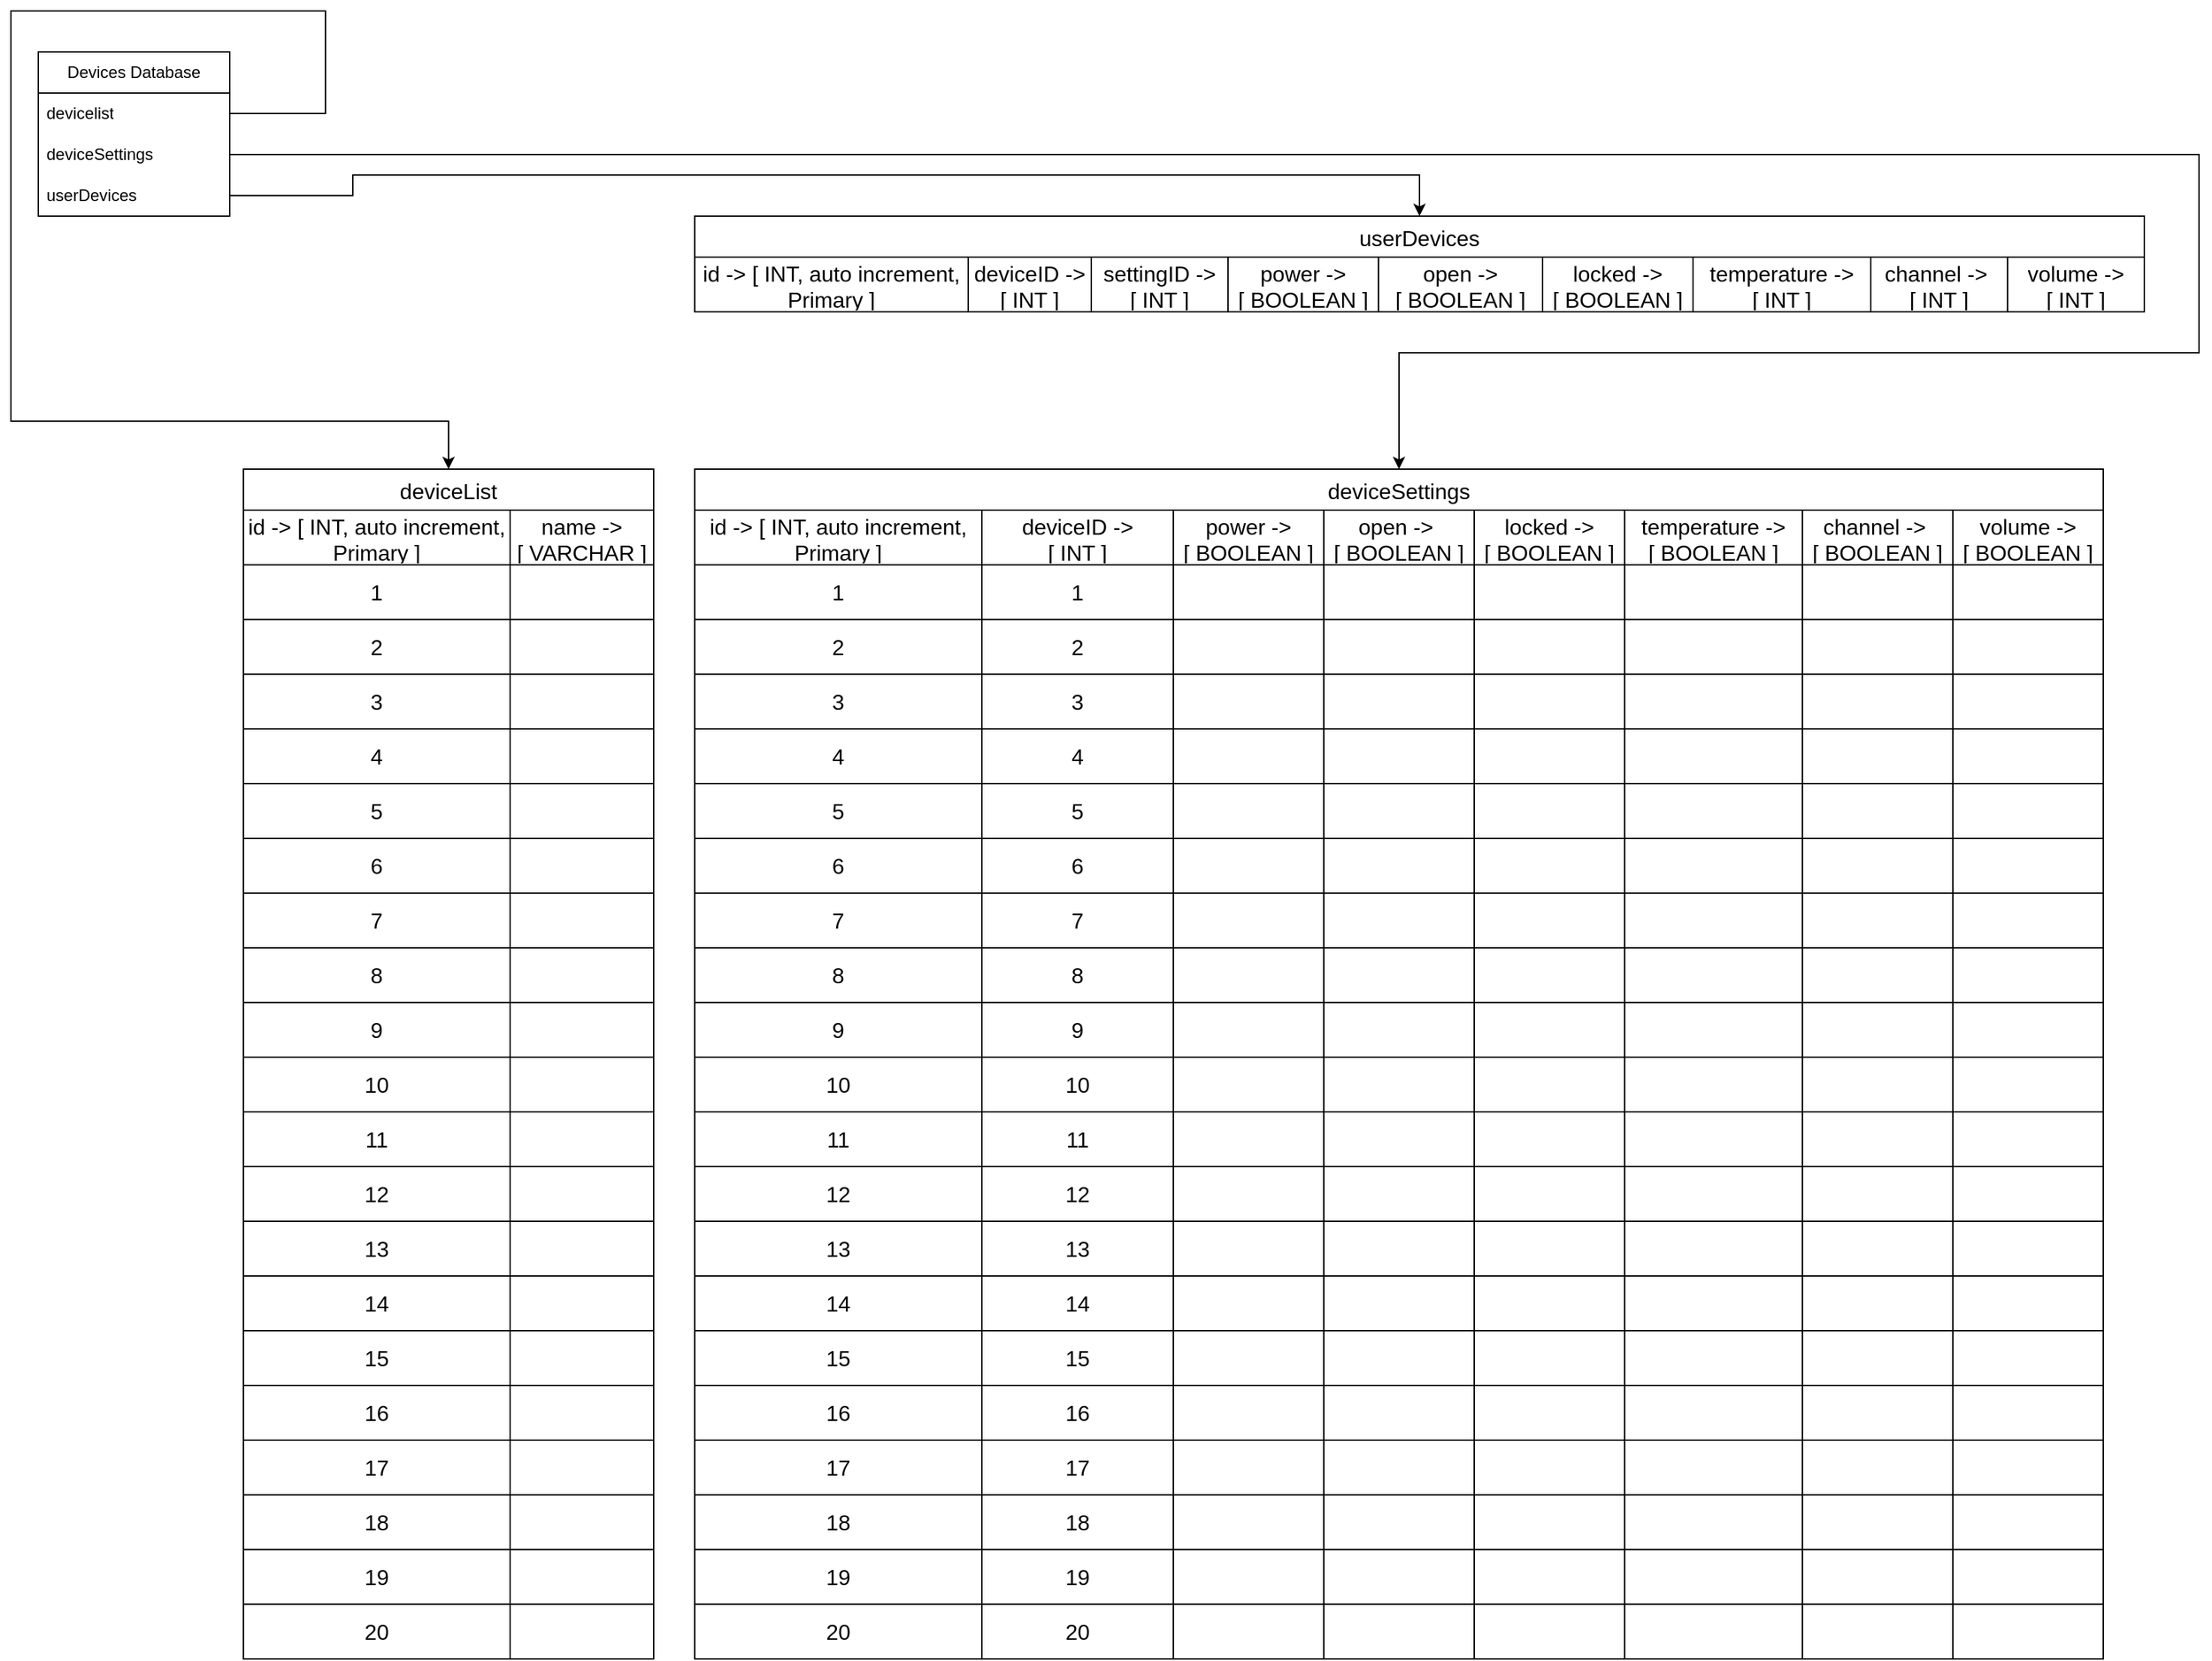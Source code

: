 <mxfile version="20.8.22" type="device"><diagram name="Page-1" id="9f46799a-70d6-7492-0946-bef42562c5a5"><mxGraphModel dx="3365" dy="1927" grid="1" gridSize="10" guides="1" tooltips="1" connect="1" arrows="1" fold="1" page="1" pageScale="1" pageWidth="1100" pageHeight="850" background="none" math="0" shadow="0"><root><mxCell id="0"/><mxCell id="1" parent="0"/><mxCell id="Z_lTpb117srBDpdBX9sD-1" value="Devices Database" style="swimlane;fontStyle=0;childLayout=stackLayout;horizontal=1;startSize=30;horizontalStack=0;resizeParent=1;resizeParentMax=0;resizeLast=0;collapsible=1;marginBottom=0;whiteSpace=wrap;html=1;" parent="1" vertex="1"><mxGeometry x="30" y="50" width="140" height="120" as="geometry"/></mxCell><mxCell id="Z_lTpb117srBDpdBX9sD-2" value="devicelist" style="text;strokeColor=none;fillColor=none;align=left;verticalAlign=middle;spacingLeft=4;spacingRight=4;overflow=hidden;points=[[0,0.5],[1,0.5]];portConstraint=eastwest;rotatable=0;whiteSpace=wrap;html=1;" parent="Z_lTpb117srBDpdBX9sD-1" vertex="1"><mxGeometry y="30" width="140" height="30" as="geometry"/></mxCell><mxCell id="Z_lTpb117srBDpdBX9sD-3" value="deviceSettings" style="text;strokeColor=none;fillColor=none;align=left;verticalAlign=middle;spacingLeft=4;spacingRight=4;overflow=hidden;points=[[0,0.5],[1,0.5]];portConstraint=eastwest;rotatable=0;whiteSpace=wrap;html=1;" parent="Z_lTpb117srBDpdBX9sD-1" vertex="1"><mxGeometry y="60" width="140" height="30" as="geometry"/></mxCell><mxCell id="Z_lTpb117srBDpdBX9sD-4" value="userDevices" style="text;strokeColor=none;fillColor=none;align=left;verticalAlign=middle;spacingLeft=4;spacingRight=4;overflow=hidden;points=[[0,0.5],[1,0.5]];portConstraint=eastwest;rotatable=0;whiteSpace=wrap;html=1;" parent="Z_lTpb117srBDpdBX9sD-1" vertex="1"><mxGeometry y="90" width="140" height="30" as="geometry"/></mxCell><mxCell id="Z_lTpb117srBDpdBX9sD-18" value="userDevices" style="shape=table;startSize=30;container=1;collapsible=0;childLayout=tableLayout;strokeColor=default;fontSize=16;" parent="1" vertex="1"><mxGeometry x="510" y="170" width="1060" height="70" as="geometry"/></mxCell><mxCell id="Z_lTpb117srBDpdBX9sD-234" style="shape=tableRow;horizontal=0;startSize=0;swimlaneHead=0;swimlaneBody=0;strokeColor=inherit;top=0;left=0;bottom=0;right=0;collapsible=0;dropTarget=0;fillColor=none;points=[[0,0.5],[1,0.5]];portConstraint=eastwest;fontSize=16;" parent="Z_lTpb117srBDpdBX9sD-18" vertex="1"><mxGeometry y="30" width="1060" height="40" as="geometry"/></mxCell><mxCell id="6c-1V6KO2IE0UShB2HWB-1" value="id -&amp;gt; [ INT, auto increment, Primary ]" style="shape=partialRectangle;html=1;whiteSpace=wrap;connectable=0;strokeColor=inherit;overflow=hidden;fillColor=none;top=0;left=0;bottom=0;right=0;pointerEvents=1;fontSize=16;" vertex="1" parent="Z_lTpb117srBDpdBX9sD-234"><mxGeometry width="200" height="40" as="geometry"><mxRectangle width="200" height="40" as="alternateBounds"/></mxGeometry></mxCell><mxCell id="6c-1V6KO2IE0UShB2HWB-22" value="deviceID -&amp;gt;&lt;br style=&quot;border-color: var(--border-color);&quot;&gt;[ INT ]" style="shape=partialRectangle;html=1;whiteSpace=wrap;connectable=0;strokeColor=inherit;overflow=hidden;fillColor=none;top=0;left=0;bottom=0;right=0;pointerEvents=1;fontSize=16;" vertex="1" parent="Z_lTpb117srBDpdBX9sD-234"><mxGeometry x="200" width="90" height="40" as="geometry"><mxRectangle width="90" height="40" as="alternateBounds"/></mxGeometry></mxCell><mxCell id="6c-1V6KO2IE0UShB2HWB-43" value="settingID -&amp;gt;&lt;br&gt;[ INT ]" style="shape=partialRectangle;html=1;whiteSpace=wrap;connectable=0;strokeColor=inherit;overflow=hidden;fillColor=none;top=0;left=0;bottom=0;right=0;pointerEvents=1;fontSize=16;" vertex="1" parent="Z_lTpb117srBDpdBX9sD-234"><mxGeometry x="290" width="100" height="40" as="geometry"><mxRectangle width="100" height="40" as="alternateBounds"/></mxGeometry></mxCell><mxCell id="6c-1V6KO2IE0UShB2HWB-64" value="power -&amp;gt;&lt;br&gt;[ BOOLEAN ]" style="shape=partialRectangle;html=1;whiteSpace=wrap;connectable=0;strokeColor=inherit;overflow=hidden;fillColor=none;top=0;left=0;bottom=0;right=0;pointerEvents=1;fontSize=16;" vertex="1" parent="Z_lTpb117srBDpdBX9sD-234"><mxGeometry x="390" width="110" height="40" as="geometry"><mxRectangle width="110" height="40" as="alternateBounds"/></mxGeometry></mxCell><mxCell id="6c-1V6KO2IE0UShB2HWB-85" value="open -&amp;gt;&lt;br&gt;[ BOOLEAN ]" style="shape=partialRectangle;html=1;whiteSpace=wrap;connectable=0;strokeColor=inherit;overflow=hidden;fillColor=none;top=0;left=0;bottom=0;right=0;pointerEvents=1;fontSize=16;" vertex="1" parent="Z_lTpb117srBDpdBX9sD-234"><mxGeometry x="500" width="120" height="40" as="geometry"><mxRectangle width="120" height="40" as="alternateBounds"/></mxGeometry></mxCell><mxCell id="6c-1V6KO2IE0UShB2HWB-106" value="locked -&amp;gt;&lt;br&gt;[ BOOLEAN ]" style="shape=partialRectangle;html=1;whiteSpace=wrap;connectable=0;strokeColor=inherit;overflow=hidden;fillColor=none;top=0;left=0;bottom=0;right=0;pointerEvents=1;fontSize=16;" vertex="1" parent="Z_lTpb117srBDpdBX9sD-234"><mxGeometry x="620" width="110" height="40" as="geometry"><mxRectangle width="110" height="40" as="alternateBounds"/></mxGeometry></mxCell><mxCell id="Z_lTpb117srBDpdBX9sD-235" value="temperature -&amp;gt;&lt;br&gt;[ INT ]" style="shape=partialRectangle;html=1;whiteSpace=wrap;connectable=0;strokeColor=inherit;overflow=hidden;fillColor=none;top=0;left=0;bottom=0;right=0;pointerEvents=1;fontSize=16;" parent="Z_lTpb117srBDpdBX9sD-234" vertex="1"><mxGeometry x="730" width="130" height="40" as="geometry"><mxRectangle width="130" height="40" as="alternateBounds"/></mxGeometry></mxCell><mxCell id="Z_lTpb117srBDpdBX9sD-236" value="channel -&amp;gt;&amp;nbsp;&lt;br&gt;[ INT ]" style="shape=partialRectangle;html=1;whiteSpace=wrap;connectable=0;strokeColor=inherit;overflow=hidden;fillColor=none;top=0;left=0;bottom=0;right=0;pointerEvents=1;fontSize=16;" parent="Z_lTpb117srBDpdBX9sD-234" vertex="1"><mxGeometry x="860" width="100" height="40" as="geometry"><mxRectangle width="100" height="40" as="alternateBounds"/></mxGeometry></mxCell><mxCell id="Z_lTpb117srBDpdBX9sD-237" value="volume -&amp;gt;&lt;br&gt;[ INT ]" style="shape=partialRectangle;html=1;whiteSpace=wrap;connectable=0;strokeColor=inherit;overflow=hidden;fillColor=none;top=0;left=0;bottom=0;right=0;pointerEvents=1;fontSize=16;" parent="Z_lTpb117srBDpdBX9sD-234" vertex="1"><mxGeometry x="960" width="100" height="40" as="geometry"><mxRectangle width="100" height="40" as="alternateBounds"/></mxGeometry></mxCell><mxCell id="Z_lTpb117srBDpdBX9sD-31" value="deviceSettings" style="shape=table;startSize=30;container=1;collapsible=0;childLayout=tableLayout;strokeColor=default;fontSize=16;" parent="1" vertex="1"><mxGeometry x="510" y="355" width="1030" height="870" as="geometry"/></mxCell><mxCell id="Z_lTpb117srBDpdBX9sD-238" style="shape=tableRow;horizontal=0;startSize=0;swimlaneHead=0;swimlaneBody=0;strokeColor=inherit;top=0;left=0;bottom=0;right=0;collapsible=0;dropTarget=0;fillColor=none;points=[[0,0.5],[1,0.5]];portConstraint=eastwest;fontSize=16;" parent="Z_lTpb117srBDpdBX9sD-31" vertex="1"><mxGeometry y="30" width="1030" height="40" as="geometry"/></mxCell><mxCell id="Z_lTpb117srBDpdBX9sD-239" value="id -&amp;gt; [ INT, auto increment, Primary ]" style="shape=partialRectangle;html=1;whiteSpace=wrap;connectable=0;strokeColor=inherit;overflow=hidden;fillColor=none;top=0;left=0;bottom=0;right=0;pointerEvents=1;fontSize=16;" parent="Z_lTpb117srBDpdBX9sD-238" vertex="1"><mxGeometry width="210" height="40" as="geometry"><mxRectangle width="210" height="40" as="alternateBounds"/></mxGeometry></mxCell><mxCell id="Z_lTpb117srBDpdBX9sD-240" value="deviceID -&amp;gt; &lt;br&gt;[ INT ]" style="shape=partialRectangle;html=1;whiteSpace=wrap;connectable=0;strokeColor=inherit;overflow=hidden;fillColor=none;top=0;left=0;bottom=0;right=0;pointerEvents=1;fontSize=16;" parent="Z_lTpb117srBDpdBX9sD-238" vertex="1"><mxGeometry x="210" width="140" height="40" as="geometry"><mxRectangle width="140" height="40" as="alternateBounds"/></mxGeometry></mxCell><mxCell id="Z_lTpb117srBDpdBX9sD-241" value="power -&amp;gt; &lt;br&gt;[ BOOLEAN ]" style="shape=partialRectangle;html=1;whiteSpace=wrap;connectable=0;strokeColor=inherit;overflow=hidden;fillColor=none;top=0;left=0;bottom=0;right=0;pointerEvents=1;fontSize=16;" parent="Z_lTpb117srBDpdBX9sD-238" vertex="1"><mxGeometry x="350" width="110" height="40" as="geometry"><mxRectangle width="110" height="40" as="alternateBounds"/></mxGeometry></mxCell><mxCell id="Z_lTpb117srBDpdBX9sD-326" value="open -&amp;gt;&amp;nbsp;&lt;br&gt;[ BOOLEAN ]" style="shape=partialRectangle;html=1;whiteSpace=wrap;connectable=0;strokeColor=inherit;overflow=hidden;fillColor=none;top=0;left=0;bottom=0;right=0;pointerEvents=1;fontSize=16;" parent="Z_lTpb117srBDpdBX9sD-238" vertex="1"><mxGeometry x="460" width="110" height="40" as="geometry"><mxRectangle width="110" height="40" as="alternateBounds"/></mxGeometry></mxCell><mxCell id="Z_lTpb117srBDpdBX9sD-305" value="locked -&amp;gt;&lt;br&gt;[ BOOLEAN ]" style="shape=partialRectangle;html=1;whiteSpace=wrap;connectable=0;strokeColor=inherit;overflow=hidden;fillColor=none;top=0;left=0;bottom=0;right=0;pointerEvents=1;fontSize=16;" parent="Z_lTpb117srBDpdBX9sD-238" vertex="1"><mxGeometry x="570" width="110" height="40" as="geometry"><mxRectangle width="110" height="40" as="alternateBounds"/></mxGeometry></mxCell><mxCell id="Z_lTpb117srBDpdBX9sD-284" value="temperature -&amp;gt;&lt;br&gt;[ BOOLEAN ]" style="shape=partialRectangle;html=1;whiteSpace=wrap;connectable=0;strokeColor=inherit;overflow=hidden;fillColor=none;top=0;left=0;bottom=0;right=0;pointerEvents=1;fontSize=16;" parent="Z_lTpb117srBDpdBX9sD-238" vertex="1"><mxGeometry x="680" width="130" height="40" as="geometry"><mxRectangle width="130" height="40" as="alternateBounds"/></mxGeometry></mxCell><mxCell id="Z_lTpb117srBDpdBX9sD-263" value="channel -&amp;gt;&amp;nbsp;&lt;br&gt;[ BOOLEAN ]" style="shape=partialRectangle;html=1;whiteSpace=wrap;connectable=0;strokeColor=inherit;overflow=hidden;fillColor=none;top=0;left=0;bottom=0;right=0;pointerEvents=1;fontSize=16;" parent="Z_lTpb117srBDpdBX9sD-238" vertex="1"><mxGeometry x="810" width="110" height="40" as="geometry"><mxRectangle width="110" height="40" as="alternateBounds"/></mxGeometry></mxCell><mxCell id="Z_lTpb117srBDpdBX9sD-242" value="volume -&amp;gt;&lt;br&gt;[ BOOLEAN ]" style="shape=partialRectangle;html=1;whiteSpace=wrap;connectable=0;strokeColor=inherit;overflow=hidden;fillColor=none;top=0;left=0;bottom=0;right=0;pointerEvents=1;fontSize=16;" parent="Z_lTpb117srBDpdBX9sD-238" vertex="1"><mxGeometry x="920" width="110" height="40" as="geometry"><mxRectangle width="110" height="40" as="alternateBounds"/></mxGeometry></mxCell><mxCell id="Z_lTpb117srBDpdBX9sD-76" style="shape=tableRow;horizontal=0;startSize=0;swimlaneHead=0;swimlaneBody=0;strokeColor=inherit;top=0;left=0;bottom=0;right=0;collapsible=0;dropTarget=0;fillColor=none;points=[[0,0.5],[1,0.5]];portConstraint=eastwest;fontSize=16;" parent="Z_lTpb117srBDpdBX9sD-31" vertex="1"><mxGeometry y="70" width="1030" height="40" as="geometry"/></mxCell><mxCell id="Z_lTpb117srBDpdBX9sD-77" value="1" style="shape=partialRectangle;html=1;whiteSpace=wrap;connectable=0;strokeColor=inherit;overflow=hidden;fillColor=none;top=0;left=0;bottom=0;right=0;pointerEvents=1;fontSize=16;" parent="Z_lTpb117srBDpdBX9sD-76" vertex="1"><mxGeometry width="210" height="40" as="geometry"><mxRectangle width="210" height="40" as="alternateBounds"/></mxGeometry></mxCell><mxCell id="Z_lTpb117srBDpdBX9sD-78" value="1" style="shape=partialRectangle;html=1;whiteSpace=wrap;connectable=0;strokeColor=inherit;overflow=hidden;fillColor=none;top=0;left=0;bottom=0;right=0;pointerEvents=1;fontSize=16;" parent="Z_lTpb117srBDpdBX9sD-76" vertex="1"><mxGeometry x="210" width="140" height="40" as="geometry"><mxRectangle width="140" height="40" as="alternateBounds"/></mxGeometry></mxCell><mxCell id="Z_lTpb117srBDpdBX9sD-79" style="shape=partialRectangle;html=1;whiteSpace=wrap;connectable=0;strokeColor=inherit;overflow=hidden;fillColor=none;top=0;left=0;bottom=0;right=0;pointerEvents=1;fontSize=16;" parent="Z_lTpb117srBDpdBX9sD-76" vertex="1"><mxGeometry x="350" width="110" height="40" as="geometry"><mxRectangle width="110" height="40" as="alternateBounds"/></mxGeometry></mxCell><mxCell id="Z_lTpb117srBDpdBX9sD-327" style="shape=partialRectangle;html=1;whiteSpace=wrap;connectable=0;strokeColor=inherit;overflow=hidden;fillColor=none;top=0;left=0;bottom=0;right=0;pointerEvents=1;fontSize=16;" parent="Z_lTpb117srBDpdBX9sD-76" vertex="1"><mxGeometry x="460" width="110" height="40" as="geometry"><mxRectangle width="110" height="40" as="alternateBounds"/></mxGeometry></mxCell><mxCell id="Z_lTpb117srBDpdBX9sD-306" style="shape=partialRectangle;html=1;whiteSpace=wrap;connectable=0;strokeColor=inherit;overflow=hidden;fillColor=none;top=0;left=0;bottom=0;right=0;pointerEvents=1;fontSize=16;" parent="Z_lTpb117srBDpdBX9sD-76" vertex="1"><mxGeometry x="570" width="110" height="40" as="geometry"><mxRectangle width="110" height="40" as="alternateBounds"/></mxGeometry></mxCell><mxCell id="Z_lTpb117srBDpdBX9sD-285" style="shape=partialRectangle;html=1;whiteSpace=wrap;connectable=0;strokeColor=inherit;overflow=hidden;fillColor=none;top=0;left=0;bottom=0;right=0;pointerEvents=1;fontSize=16;" parent="Z_lTpb117srBDpdBX9sD-76" vertex="1"><mxGeometry x="680" width="130" height="40" as="geometry"><mxRectangle width="130" height="40" as="alternateBounds"/></mxGeometry></mxCell><mxCell id="Z_lTpb117srBDpdBX9sD-264" style="shape=partialRectangle;html=1;whiteSpace=wrap;connectable=0;strokeColor=inherit;overflow=hidden;fillColor=none;top=0;left=0;bottom=0;right=0;pointerEvents=1;fontSize=16;" parent="Z_lTpb117srBDpdBX9sD-76" vertex="1"><mxGeometry x="810" width="110" height="40" as="geometry"><mxRectangle width="110" height="40" as="alternateBounds"/></mxGeometry></mxCell><mxCell id="Z_lTpb117srBDpdBX9sD-243" style="shape=partialRectangle;html=1;whiteSpace=wrap;connectable=0;strokeColor=inherit;overflow=hidden;fillColor=none;top=0;left=0;bottom=0;right=0;pointerEvents=1;fontSize=16;" parent="Z_lTpb117srBDpdBX9sD-76" vertex="1"><mxGeometry x="920" width="110" height="40" as="geometry"><mxRectangle width="110" height="40" as="alternateBounds"/></mxGeometry></mxCell><mxCell id="Z_lTpb117srBDpdBX9sD-80" style="shape=tableRow;horizontal=0;startSize=0;swimlaneHead=0;swimlaneBody=0;strokeColor=inherit;top=0;left=0;bottom=0;right=0;collapsible=0;dropTarget=0;fillColor=none;points=[[0,0.5],[1,0.5]];portConstraint=eastwest;fontSize=16;" parent="Z_lTpb117srBDpdBX9sD-31" vertex="1"><mxGeometry y="110" width="1030" height="40" as="geometry"/></mxCell><mxCell id="Z_lTpb117srBDpdBX9sD-81" value="2" style="shape=partialRectangle;html=1;whiteSpace=wrap;connectable=0;strokeColor=inherit;overflow=hidden;fillColor=none;top=0;left=0;bottom=0;right=0;pointerEvents=1;fontSize=16;" parent="Z_lTpb117srBDpdBX9sD-80" vertex="1"><mxGeometry width="210" height="40" as="geometry"><mxRectangle width="210" height="40" as="alternateBounds"/></mxGeometry></mxCell><mxCell id="Z_lTpb117srBDpdBX9sD-82" value="2" style="shape=partialRectangle;html=1;whiteSpace=wrap;connectable=0;strokeColor=inherit;overflow=hidden;fillColor=none;top=0;left=0;bottom=0;right=0;pointerEvents=1;fontSize=16;" parent="Z_lTpb117srBDpdBX9sD-80" vertex="1"><mxGeometry x="210" width="140" height="40" as="geometry"><mxRectangle width="140" height="40" as="alternateBounds"/></mxGeometry></mxCell><mxCell id="Z_lTpb117srBDpdBX9sD-83" style="shape=partialRectangle;html=1;whiteSpace=wrap;connectable=0;strokeColor=inherit;overflow=hidden;fillColor=none;top=0;left=0;bottom=0;right=0;pointerEvents=1;fontSize=16;" parent="Z_lTpb117srBDpdBX9sD-80" vertex="1"><mxGeometry x="350" width="110" height="40" as="geometry"><mxRectangle width="110" height="40" as="alternateBounds"/></mxGeometry></mxCell><mxCell id="Z_lTpb117srBDpdBX9sD-328" style="shape=partialRectangle;html=1;whiteSpace=wrap;connectable=0;strokeColor=inherit;overflow=hidden;fillColor=none;top=0;left=0;bottom=0;right=0;pointerEvents=1;fontSize=16;" parent="Z_lTpb117srBDpdBX9sD-80" vertex="1"><mxGeometry x="460" width="110" height="40" as="geometry"><mxRectangle width="110" height="40" as="alternateBounds"/></mxGeometry></mxCell><mxCell id="Z_lTpb117srBDpdBX9sD-307" style="shape=partialRectangle;html=1;whiteSpace=wrap;connectable=0;strokeColor=inherit;overflow=hidden;fillColor=none;top=0;left=0;bottom=0;right=0;pointerEvents=1;fontSize=16;" parent="Z_lTpb117srBDpdBX9sD-80" vertex="1"><mxGeometry x="570" width="110" height="40" as="geometry"><mxRectangle width="110" height="40" as="alternateBounds"/></mxGeometry></mxCell><mxCell id="Z_lTpb117srBDpdBX9sD-286" style="shape=partialRectangle;html=1;whiteSpace=wrap;connectable=0;strokeColor=inherit;overflow=hidden;fillColor=none;top=0;left=0;bottom=0;right=0;pointerEvents=1;fontSize=16;" parent="Z_lTpb117srBDpdBX9sD-80" vertex="1"><mxGeometry x="680" width="130" height="40" as="geometry"><mxRectangle width="130" height="40" as="alternateBounds"/></mxGeometry></mxCell><mxCell id="Z_lTpb117srBDpdBX9sD-265" style="shape=partialRectangle;html=1;whiteSpace=wrap;connectable=0;strokeColor=inherit;overflow=hidden;fillColor=none;top=0;left=0;bottom=0;right=0;pointerEvents=1;fontSize=16;" parent="Z_lTpb117srBDpdBX9sD-80" vertex="1"><mxGeometry x="810" width="110" height="40" as="geometry"><mxRectangle width="110" height="40" as="alternateBounds"/></mxGeometry></mxCell><mxCell id="Z_lTpb117srBDpdBX9sD-244" style="shape=partialRectangle;html=1;whiteSpace=wrap;connectable=0;strokeColor=inherit;overflow=hidden;fillColor=none;top=0;left=0;bottom=0;right=0;pointerEvents=1;fontSize=16;" parent="Z_lTpb117srBDpdBX9sD-80" vertex="1"><mxGeometry x="920" width="110" height="40" as="geometry"><mxRectangle width="110" height="40" as="alternateBounds"/></mxGeometry></mxCell><mxCell id="Z_lTpb117srBDpdBX9sD-84" style="shape=tableRow;horizontal=0;startSize=0;swimlaneHead=0;swimlaneBody=0;strokeColor=inherit;top=0;left=0;bottom=0;right=0;collapsible=0;dropTarget=0;fillColor=none;points=[[0,0.5],[1,0.5]];portConstraint=eastwest;fontSize=16;" parent="Z_lTpb117srBDpdBX9sD-31" vertex="1"><mxGeometry y="150" width="1030" height="40" as="geometry"/></mxCell><mxCell id="Z_lTpb117srBDpdBX9sD-85" value="3" style="shape=partialRectangle;html=1;whiteSpace=wrap;connectable=0;strokeColor=inherit;overflow=hidden;fillColor=none;top=0;left=0;bottom=0;right=0;pointerEvents=1;fontSize=16;" parent="Z_lTpb117srBDpdBX9sD-84" vertex="1"><mxGeometry width="210" height="40" as="geometry"><mxRectangle width="210" height="40" as="alternateBounds"/></mxGeometry></mxCell><mxCell id="Z_lTpb117srBDpdBX9sD-86" value="3" style="shape=partialRectangle;html=1;whiteSpace=wrap;connectable=0;strokeColor=inherit;overflow=hidden;fillColor=none;top=0;left=0;bottom=0;right=0;pointerEvents=1;fontSize=16;" parent="Z_lTpb117srBDpdBX9sD-84" vertex="1"><mxGeometry x="210" width="140" height="40" as="geometry"><mxRectangle width="140" height="40" as="alternateBounds"/></mxGeometry></mxCell><mxCell id="Z_lTpb117srBDpdBX9sD-87" style="shape=partialRectangle;html=1;whiteSpace=wrap;connectable=0;strokeColor=inherit;overflow=hidden;fillColor=none;top=0;left=0;bottom=0;right=0;pointerEvents=1;fontSize=16;" parent="Z_lTpb117srBDpdBX9sD-84" vertex="1"><mxGeometry x="350" width="110" height="40" as="geometry"><mxRectangle width="110" height="40" as="alternateBounds"/></mxGeometry></mxCell><mxCell id="Z_lTpb117srBDpdBX9sD-329" style="shape=partialRectangle;html=1;whiteSpace=wrap;connectable=0;strokeColor=inherit;overflow=hidden;fillColor=none;top=0;left=0;bottom=0;right=0;pointerEvents=1;fontSize=16;" parent="Z_lTpb117srBDpdBX9sD-84" vertex="1"><mxGeometry x="460" width="110" height="40" as="geometry"><mxRectangle width="110" height="40" as="alternateBounds"/></mxGeometry></mxCell><mxCell id="Z_lTpb117srBDpdBX9sD-308" style="shape=partialRectangle;html=1;whiteSpace=wrap;connectable=0;strokeColor=inherit;overflow=hidden;fillColor=none;top=0;left=0;bottom=0;right=0;pointerEvents=1;fontSize=16;" parent="Z_lTpb117srBDpdBX9sD-84" vertex="1"><mxGeometry x="570" width="110" height="40" as="geometry"><mxRectangle width="110" height="40" as="alternateBounds"/></mxGeometry></mxCell><mxCell id="Z_lTpb117srBDpdBX9sD-287" style="shape=partialRectangle;html=1;whiteSpace=wrap;connectable=0;strokeColor=inherit;overflow=hidden;fillColor=none;top=0;left=0;bottom=0;right=0;pointerEvents=1;fontSize=16;" parent="Z_lTpb117srBDpdBX9sD-84" vertex="1"><mxGeometry x="680" width="130" height="40" as="geometry"><mxRectangle width="130" height="40" as="alternateBounds"/></mxGeometry></mxCell><mxCell id="Z_lTpb117srBDpdBX9sD-266" style="shape=partialRectangle;html=1;whiteSpace=wrap;connectable=0;strokeColor=inherit;overflow=hidden;fillColor=none;top=0;left=0;bottom=0;right=0;pointerEvents=1;fontSize=16;" parent="Z_lTpb117srBDpdBX9sD-84" vertex="1"><mxGeometry x="810" width="110" height="40" as="geometry"><mxRectangle width="110" height="40" as="alternateBounds"/></mxGeometry></mxCell><mxCell id="Z_lTpb117srBDpdBX9sD-245" style="shape=partialRectangle;html=1;whiteSpace=wrap;connectable=0;strokeColor=inherit;overflow=hidden;fillColor=none;top=0;left=0;bottom=0;right=0;pointerEvents=1;fontSize=16;" parent="Z_lTpb117srBDpdBX9sD-84" vertex="1"><mxGeometry x="920" width="110" height="40" as="geometry"><mxRectangle width="110" height="40" as="alternateBounds"/></mxGeometry></mxCell><mxCell id="Z_lTpb117srBDpdBX9sD-88" style="shape=tableRow;horizontal=0;startSize=0;swimlaneHead=0;swimlaneBody=0;strokeColor=inherit;top=0;left=0;bottom=0;right=0;collapsible=0;dropTarget=0;fillColor=none;points=[[0,0.5],[1,0.5]];portConstraint=eastwest;fontSize=16;" parent="Z_lTpb117srBDpdBX9sD-31" vertex="1"><mxGeometry y="190" width="1030" height="40" as="geometry"/></mxCell><mxCell id="Z_lTpb117srBDpdBX9sD-89" value="4" style="shape=partialRectangle;html=1;whiteSpace=wrap;connectable=0;strokeColor=inherit;overflow=hidden;fillColor=none;top=0;left=0;bottom=0;right=0;pointerEvents=1;fontSize=16;" parent="Z_lTpb117srBDpdBX9sD-88" vertex="1"><mxGeometry width="210" height="40" as="geometry"><mxRectangle width="210" height="40" as="alternateBounds"/></mxGeometry></mxCell><mxCell id="Z_lTpb117srBDpdBX9sD-90" value="4" style="shape=partialRectangle;html=1;whiteSpace=wrap;connectable=0;strokeColor=inherit;overflow=hidden;fillColor=none;top=0;left=0;bottom=0;right=0;pointerEvents=1;fontSize=16;" parent="Z_lTpb117srBDpdBX9sD-88" vertex="1"><mxGeometry x="210" width="140" height="40" as="geometry"><mxRectangle width="140" height="40" as="alternateBounds"/></mxGeometry></mxCell><mxCell id="Z_lTpb117srBDpdBX9sD-91" style="shape=partialRectangle;html=1;whiteSpace=wrap;connectable=0;strokeColor=inherit;overflow=hidden;fillColor=none;top=0;left=0;bottom=0;right=0;pointerEvents=1;fontSize=16;" parent="Z_lTpb117srBDpdBX9sD-88" vertex="1"><mxGeometry x="350" width="110" height="40" as="geometry"><mxRectangle width="110" height="40" as="alternateBounds"/></mxGeometry></mxCell><mxCell id="Z_lTpb117srBDpdBX9sD-330" style="shape=partialRectangle;html=1;whiteSpace=wrap;connectable=0;strokeColor=inherit;overflow=hidden;fillColor=none;top=0;left=0;bottom=0;right=0;pointerEvents=1;fontSize=16;" parent="Z_lTpb117srBDpdBX9sD-88" vertex="1"><mxGeometry x="460" width="110" height="40" as="geometry"><mxRectangle width="110" height="40" as="alternateBounds"/></mxGeometry></mxCell><mxCell id="Z_lTpb117srBDpdBX9sD-309" style="shape=partialRectangle;html=1;whiteSpace=wrap;connectable=0;strokeColor=inherit;overflow=hidden;fillColor=none;top=0;left=0;bottom=0;right=0;pointerEvents=1;fontSize=16;" parent="Z_lTpb117srBDpdBX9sD-88" vertex="1"><mxGeometry x="570" width="110" height="40" as="geometry"><mxRectangle width="110" height="40" as="alternateBounds"/></mxGeometry></mxCell><mxCell id="Z_lTpb117srBDpdBX9sD-288" style="shape=partialRectangle;html=1;whiteSpace=wrap;connectable=0;strokeColor=inherit;overflow=hidden;fillColor=none;top=0;left=0;bottom=0;right=0;pointerEvents=1;fontSize=16;" parent="Z_lTpb117srBDpdBX9sD-88" vertex="1"><mxGeometry x="680" width="130" height="40" as="geometry"><mxRectangle width="130" height="40" as="alternateBounds"/></mxGeometry></mxCell><mxCell id="Z_lTpb117srBDpdBX9sD-267" style="shape=partialRectangle;html=1;whiteSpace=wrap;connectable=0;strokeColor=inherit;overflow=hidden;fillColor=none;top=0;left=0;bottom=0;right=0;pointerEvents=1;fontSize=16;" parent="Z_lTpb117srBDpdBX9sD-88" vertex="1"><mxGeometry x="810" width="110" height="40" as="geometry"><mxRectangle width="110" height="40" as="alternateBounds"/></mxGeometry></mxCell><mxCell id="Z_lTpb117srBDpdBX9sD-246" style="shape=partialRectangle;html=1;whiteSpace=wrap;connectable=0;strokeColor=inherit;overflow=hidden;fillColor=none;top=0;left=0;bottom=0;right=0;pointerEvents=1;fontSize=16;" parent="Z_lTpb117srBDpdBX9sD-88" vertex="1"><mxGeometry x="920" width="110" height="40" as="geometry"><mxRectangle width="110" height="40" as="alternateBounds"/></mxGeometry></mxCell><mxCell id="Z_lTpb117srBDpdBX9sD-92" style="shape=tableRow;horizontal=0;startSize=0;swimlaneHead=0;swimlaneBody=0;strokeColor=inherit;top=0;left=0;bottom=0;right=0;collapsible=0;dropTarget=0;fillColor=none;points=[[0,0.5],[1,0.5]];portConstraint=eastwest;fontSize=16;" parent="Z_lTpb117srBDpdBX9sD-31" vertex="1"><mxGeometry y="230" width="1030" height="40" as="geometry"/></mxCell><mxCell id="Z_lTpb117srBDpdBX9sD-93" value="5" style="shape=partialRectangle;html=1;whiteSpace=wrap;connectable=0;strokeColor=inherit;overflow=hidden;fillColor=none;top=0;left=0;bottom=0;right=0;pointerEvents=1;fontSize=16;" parent="Z_lTpb117srBDpdBX9sD-92" vertex="1"><mxGeometry width="210" height="40" as="geometry"><mxRectangle width="210" height="40" as="alternateBounds"/></mxGeometry></mxCell><mxCell id="Z_lTpb117srBDpdBX9sD-94" value="5" style="shape=partialRectangle;html=1;whiteSpace=wrap;connectable=0;strokeColor=inherit;overflow=hidden;fillColor=none;top=0;left=0;bottom=0;right=0;pointerEvents=1;fontSize=16;" parent="Z_lTpb117srBDpdBX9sD-92" vertex="1"><mxGeometry x="210" width="140" height="40" as="geometry"><mxRectangle width="140" height="40" as="alternateBounds"/></mxGeometry></mxCell><mxCell id="Z_lTpb117srBDpdBX9sD-95" style="shape=partialRectangle;html=1;whiteSpace=wrap;connectable=0;strokeColor=inherit;overflow=hidden;fillColor=none;top=0;left=0;bottom=0;right=0;pointerEvents=1;fontSize=16;" parent="Z_lTpb117srBDpdBX9sD-92" vertex="1"><mxGeometry x="350" width="110" height="40" as="geometry"><mxRectangle width="110" height="40" as="alternateBounds"/></mxGeometry></mxCell><mxCell id="Z_lTpb117srBDpdBX9sD-331" style="shape=partialRectangle;html=1;whiteSpace=wrap;connectable=0;strokeColor=inherit;overflow=hidden;fillColor=none;top=0;left=0;bottom=0;right=0;pointerEvents=1;fontSize=16;" parent="Z_lTpb117srBDpdBX9sD-92" vertex="1"><mxGeometry x="460" width="110" height="40" as="geometry"><mxRectangle width="110" height="40" as="alternateBounds"/></mxGeometry></mxCell><mxCell id="Z_lTpb117srBDpdBX9sD-310" style="shape=partialRectangle;html=1;whiteSpace=wrap;connectable=0;strokeColor=inherit;overflow=hidden;fillColor=none;top=0;left=0;bottom=0;right=0;pointerEvents=1;fontSize=16;" parent="Z_lTpb117srBDpdBX9sD-92" vertex="1"><mxGeometry x="570" width="110" height="40" as="geometry"><mxRectangle width="110" height="40" as="alternateBounds"/></mxGeometry></mxCell><mxCell id="Z_lTpb117srBDpdBX9sD-289" style="shape=partialRectangle;html=1;whiteSpace=wrap;connectable=0;strokeColor=inherit;overflow=hidden;fillColor=none;top=0;left=0;bottom=0;right=0;pointerEvents=1;fontSize=16;" parent="Z_lTpb117srBDpdBX9sD-92" vertex="1"><mxGeometry x="680" width="130" height="40" as="geometry"><mxRectangle width="130" height="40" as="alternateBounds"/></mxGeometry></mxCell><mxCell id="Z_lTpb117srBDpdBX9sD-268" style="shape=partialRectangle;html=1;whiteSpace=wrap;connectable=0;strokeColor=inherit;overflow=hidden;fillColor=none;top=0;left=0;bottom=0;right=0;pointerEvents=1;fontSize=16;" parent="Z_lTpb117srBDpdBX9sD-92" vertex="1"><mxGeometry x="810" width="110" height="40" as="geometry"><mxRectangle width="110" height="40" as="alternateBounds"/></mxGeometry></mxCell><mxCell id="Z_lTpb117srBDpdBX9sD-247" style="shape=partialRectangle;html=1;whiteSpace=wrap;connectable=0;strokeColor=inherit;overflow=hidden;fillColor=none;top=0;left=0;bottom=0;right=0;pointerEvents=1;fontSize=16;" parent="Z_lTpb117srBDpdBX9sD-92" vertex="1"><mxGeometry x="920" width="110" height="40" as="geometry"><mxRectangle width="110" height="40" as="alternateBounds"/></mxGeometry></mxCell><mxCell id="Z_lTpb117srBDpdBX9sD-96" style="shape=tableRow;horizontal=0;startSize=0;swimlaneHead=0;swimlaneBody=0;strokeColor=inherit;top=0;left=0;bottom=0;right=0;collapsible=0;dropTarget=0;fillColor=none;points=[[0,0.5],[1,0.5]];portConstraint=eastwest;fontSize=16;" parent="Z_lTpb117srBDpdBX9sD-31" vertex="1"><mxGeometry y="270" width="1030" height="40" as="geometry"/></mxCell><mxCell id="Z_lTpb117srBDpdBX9sD-97" value="6" style="shape=partialRectangle;html=1;whiteSpace=wrap;connectable=0;strokeColor=inherit;overflow=hidden;fillColor=none;top=0;left=0;bottom=0;right=0;pointerEvents=1;fontSize=16;" parent="Z_lTpb117srBDpdBX9sD-96" vertex="1"><mxGeometry width="210" height="40" as="geometry"><mxRectangle width="210" height="40" as="alternateBounds"/></mxGeometry></mxCell><mxCell id="Z_lTpb117srBDpdBX9sD-98" value="6" style="shape=partialRectangle;html=1;whiteSpace=wrap;connectable=0;strokeColor=inherit;overflow=hidden;fillColor=none;top=0;left=0;bottom=0;right=0;pointerEvents=1;fontSize=16;" parent="Z_lTpb117srBDpdBX9sD-96" vertex="1"><mxGeometry x="210" width="140" height="40" as="geometry"><mxRectangle width="140" height="40" as="alternateBounds"/></mxGeometry></mxCell><mxCell id="Z_lTpb117srBDpdBX9sD-99" style="shape=partialRectangle;html=1;whiteSpace=wrap;connectable=0;strokeColor=inherit;overflow=hidden;fillColor=none;top=0;left=0;bottom=0;right=0;pointerEvents=1;fontSize=16;" parent="Z_lTpb117srBDpdBX9sD-96" vertex="1"><mxGeometry x="350" width="110" height="40" as="geometry"><mxRectangle width="110" height="40" as="alternateBounds"/></mxGeometry></mxCell><mxCell id="Z_lTpb117srBDpdBX9sD-332" style="shape=partialRectangle;html=1;whiteSpace=wrap;connectable=0;strokeColor=inherit;overflow=hidden;fillColor=none;top=0;left=0;bottom=0;right=0;pointerEvents=1;fontSize=16;" parent="Z_lTpb117srBDpdBX9sD-96" vertex="1"><mxGeometry x="460" width="110" height="40" as="geometry"><mxRectangle width="110" height="40" as="alternateBounds"/></mxGeometry></mxCell><mxCell id="Z_lTpb117srBDpdBX9sD-311" style="shape=partialRectangle;html=1;whiteSpace=wrap;connectable=0;strokeColor=inherit;overflow=hidden;fillColor=none;top=0;left=0;bottom=0;right=0;pointerEvents=1;fontSize=16;" parent="Z_lTpb117srBDpdBX9sD-96" vertex="1"><mxGeometry x="570" width="110" height="40" as="geometry"><mxRectangle width="110" height="40" as="alternateBounds"/></mxGeometry></mxCell><mxCell id="Z_lTpb117srBDpdBX9sD-290" style="shape=partialRectangle;html=1;whiteSpace=wrap;connectable=0;strokeColor=inherit;overflow=hidden;fillColor=none;top=0;left=0;bottom=0;right=0;pointerEvents=1;fontSize=16;" parent="Z_lTpb117srBDpdBX9sD-96" vertex="1"><mxGeometry x="680" width="130" height="40" as="geometry"><mxRectangle width="130" height="40" as="alternateBounds"/></mxGeometry></mxCell><mxCell id="Z_lTpb117srBDpdBX9sD-269" style="shape=partialRectangle;html=1;whiteSpace=wrap;connectable=0;strokeColor=inherit;overflow=hidden;fillColor=none;top=0;left=0;bottom=0;right=0;pointerEvents=1;fontSize=16;" parent="Z_lTpb117srBDpdBX9sD-96" vertex="1"><mxGeometry x="810" width="110" height="40" as="geometry"><mxRectangle width="110" height="40" as="alternateBounds"/></mxGeometry></mxCell><mxCell id="Z_lTpb117srBDpdBX9sD-248" style="shape=partialRectangle;html=1;whiteSpace=wrap;connectable=0;strokeColor=inherit;overflow=hidden;fillColor=none;top=0;left=0;bottom=0;right=0;pointerEvents=1;fontSize=16;" parent="Z_lTpb117srBDpdBX9sD-96" vertex="1"><mxGeometry x="920" width="110" height="40" as="geometry"><mxRectangle width="110" height="40" as="alternateBounds"/></mxGeometry></mxCell><mxCell id="Z_lTpb117srBDpdBX9sD-100" style="shape=tableRow;horizontal=0;startSize=0;swimlaneHead=0;swimlaneBody=0;strokeColor=inherit;top=0;left=0;bottom=0;right=0;collapsible=0;dropTarget=0;fillColor=none;points=[[0,0.5],[1,0.5]];portConstraint=eastwest;fontSize=16;" parent="Z_lTpb117srBDpdBX9sD-31" vertex="1"><mxGeometry y="310" width="1030" height="40" as="geometry"/></mxCell><mxCell id="Z_lTpb117srBDpdBX9sD-101" value="7" style="shape=partialRectangle;html=1;whiteSpace=wrap;connectable=0;strokeColor=inherit;overflow=hidden;fillColor=none;top=0;left=0;bottom=0;right=0;pointerEvents=1;fontSize=16;" parent="Z_lTpb117srBDpdBX9sD-100" vertex="1"><mxGeometry width="210" height="40" as="geometry"><mxRectangle width="210" height="40" as="alternateBounds"/></mxGeometry></mxCell><mxCell id="Z_lTpb117srBDpdBX9sD-102" value="7" style="shape=partialRectangle;html=1;whiteSpace=wrap;connectable=0;strokeColor=inherit;overflow=hidden;fillColor=none;top=0;left=0;bottom=0;right=0;pointerEvents=1;fontSize=16;" parent="Z_lTpb117srBDpdBX9sD-100" vertex="1"><mxGeometry x="210" width="140" height="40" as="geometry"><mxRectangle width="140" height="40" as="alternateBounds"/></mxGeometry></mxCell><mxCell id="Z_lTpb117srBDpdBX9sD-103" style="shape=partialRectangle;html=1;whiteSpace=wrap;connectable=0;strokeColor=inherit;overflow=hidden;fillColor=none;top=0;left=0;bottom=0;right=0;pointerEvents=1;fontSize=16;" parent="Z_lTpb117srBDpdBX9sD-100" vertex="1"><mxGeometry x="350" width="110" height="40" as="geometry"><mxRectangle width="110" height="40" as="alternateBounds"/></mxGeometry></mxCell><mxCell id="Z_lTpb117srBDpdBX9sD-333" style="shape=partialRectangle;html=1;whiteSpace=wrap;connectable=0;strokeColor=inherit;overflow=hidden;fillColor=none;top=0;left=0;bottom=0;right=0;pointerEvents=1;fontSize=16;" parent="Z_lTpb117srBDpdBX9sD-100" vertex="1"><mxGeometry x="460" width="110" height="40" as="geometry"><mxRectangle width="110" height="40" as="alternateBounds"/></mxGeometry></mxCell><mxCell id="Z_lTpb117srBDpdBX9sD-312" style="shape=partialRectangle;html=1;whiteSpace=wrap;connectable=0;strokeColor=inherit;overflow=hidden;fillColor=none;top=0;left=0;bottom=0;right=0;pointerEvents=1;fontSize=16;" parent="Z_lTpb117srBDpdBX9sD-100" vertex="1"><mxGeometry x="570" width="110" height="40" as="geometry"><mxRectangle width="110" height="40" as="alternateBounds"/></mxGeometry></mxCell><mxCell id="Z_lTpb117srBDpdBX9sD-291" style="shape=partialRectangle;html=1;whiteSpace=wrap;connectable=0;strokeColor=inherit;overflow=hidden;fillColor=none;top=0;left=0;bottom=0;right=0;pointerEvents=1;fontSize=16;" parent="Z_lTpb117srBDpdBX9sD-100" vertex="1"><mxGeometry x="680" width="130" height="40" as="geometry"><mxRectangle width="130" height="40" as="alternateBounds"/></mxGeometry></mxCell><mxCell id="Z_lTpb117srBDpdBX9sD-270" style="shape=partialRectangle;html=1;whiteSpace=wrap;connectable=0;strokeColor=inherit;overflow=hidden;fillColor=none;top=0;left=0;bottom=0;right=0;pointerEvents=1;fontSize=16;" parent="Z_lTpb117srBDpdBX9sD-100" vertex="1"><mxGeometry x="810" width="110" height="40" as="geometry"><mxRectangle width="110" height="40" as="alternateBounds"/></mxGeometry></mxCell><mxCell id="Z_lTpb117srBDpdBX9sD-249" style="shape=partialRectangle;html=1;whiteSpace=wrap;connectable=0;strokeColor=inherit;overflow=hidden;fillColor=none;top=0;left=0;bottom=0;right=0;pointerEvents=1;fontSize=16;" parent="Z_lTpb117srBDpdBX9sD-100" vertex="1"><mxGeometry x="920" width="110" height="40" as="geometry"><mxRectangle width="110" height="40" as="alternateBounds"/></mxGeometry></mxCell><mxCell id="Z_lTpb117srBDpdBX9sD-104" style="shape=tableRow;horizontal=0;startSize=0;swimlaneHead=0;swimlaneBody=0;strokeColor=inherit;top=0;left=0;bottom=0;right=0;collapsible=0;dropTarget=0;fillColor=none;points=[[0,0.5],[1,0.5]];portConstraint=eastwest;fontSize=16;" parent="Z_lTpb117srBDpdBX9sD-31" vertex="1"><mxGeometry y="350" width="1030" height="40" as="geometry"/></mxCell><mxCell id="Z_lTpb117srBDpdBX9sD-105" value="8" style="shape=partialRectangle;html=1;whiteSpace=wrap;connectable=0;strokeColor=inherit;overflow=hidden;fillColor=none;top=0;left=0;bottom=0;right=0;pointerEvents=1;fontSize=16;" parent="Z_lTpb117srBDpdBX9sD-104" vertex="1"><mxGeometry width="210" height="40" as="geometry"><mxRectangle width="210" height="40" as="alternateBounds"/></mxGeometry></mxCell><mxCell id="Z_lTpb117srBDpdBX9sD-106" value="8" style="shape=partialRectangle;html=1;whiteSpace=wrap;connectable=0;strokeColor=inherit;overflow=hidden;fillColor=none;top=0;left=0;bottom=0;right=0;pointerEvents=1;fontSize=16;" parent="Z_lTpb117srBDpdBX9sD-104" vertex="1"><mxGeometry x="210" width="140" height="40" as="geometry"><mxRectangle width="140" height="40" as="alternateBounds"/></mxGeometry></mxCell><mxCell id="Z_lTpb117srBDpdBX9sD-107" style="shape=partialRectangle;html=1;whiteSpace=wrap;connectable=0;strokeColor=inherit;overflow=hidden;fillColor=none;top=0;left=0;bottom=0;right=0;pointerEvents=1;fontSize=16;" parent="Z_lTpb117srBDpdBX9sD-104" vertex="1"><mxGeometry x="350" width="110" height="40" as="geometry"><mxRectangle width="110" height="40" as="alternateBounds"/></mxGeometry></mxCell><mxCell id="Z_lTpb117srBDpdBX9sD-334" style="shape=partialRectangle;html=1;whiteSpace=wrap;connectable=0;strokeColor=inherit;overflow=hidden;fillColor=none;top=0;left=0;bottom=0;right=0;pointerEvents=1;fontSize=16;" parent="Z_lTpb117srBDpdBX9sD-104" vertex="1"><mxGeometry x="460" width="110" height="40" as="geometry"><mxRectangle width="110" height="40" as="alternateBounds"/></mxGeometry></mxCell><mxCell id="Z_lTpb117srBDpdBX9sD-313" style="shape=partialRectangle;html=1;whiteSpace=wrap;connectable=0;strokeColor=inherit;overflow=hidden;fillColor=none;top=0;left=0;bottom=0;right=0;pointerEvents=1;fontSize=16;" parent="Z_lTpb117srBDpdBX9sD-104" vertex="1"><mxGeometry x="570" width="110" height="40" as="geometry"><mxRectangle width="110" height="40" as="alternateBounds"/></mxGeometry></mxCell><mxCell id="Z_lTpb117srBDpdBX9sD-292" style="shape=partialRectangle;html=1;whiteSpace=wrap;connectable=0;strokeColor=inherit;overflow=hidden;fillColor=none;top=0;left=0;bottom=0;right=0;pointerEvents=1;fontSize=16;" parent="Z_lTpb117srBDpdBX9sD-104" vertex="1"><mxGeometry x="680" width="130" height="40" as="geometry"><mxRectangle width="130" height="40" as="alternateBounds"/></mxGeometry></mxCell><mxCell id="Z_lTpb117srBDpdBX9sD-271" style="shape=partialRectangle;html=1;whiteSpace=wrap;connectable=0;strokeColor=inherit;overflow=hidden;fillColor=none;top=0;left=0;bottom=0;right=0;pointerEvents=1;fontSize=16;" parent="Z_lTpb117srBDpdBX9sD-104" vertex="1"><mxGeometry x="810" width="110" height="40" as="geometry"><mxRectangle width="110" height="40" as="alternateBounds"/></mxGeometry></mxCell><mxCell id="Z_lTpb117srBDpdBX9sD-250" style="shape=partialRectangle;html=1;whiteSpace=wrap;connectable=0;strokeColor=inherit;overflow=hidden;fillColor=none;top=0;left=0;bottom=0;right=0;pointerEvents=1;fontSize=16;" parent="Z_lTpb117srBDpdBX9sD-104" vertex="1"><mxGeometry x="920" width="110" height="40" as="geometry"><mxRectangle width="110" height="40" as="alternateBounds"/></mxGeometry></mxCell><mxCell id="Z_lTpb117srBDpdBX9sD-108" style="shape=tableRow;horizontal=0;startSize=0;swimlaneHead=0;swimlaneBody=0;strokeColor=inherit;top=0;left=0;bottom=0;right=0;collapsible=0;dropTarget=0;fillColor=none;points=[[0,0.5],[1,0.5]];portConstraint=eastwest;fontSize=16;" parent="Z_lTpb117srBDpdBX9sD-31" vertex="1"><mxGeometry y="390" width="1030" height="40" as="geometry"/></mxCell><mxCell id="Z_lTpb117srBDpdBX9sD-109" value="9" style="shape=partialRectangle;html=1;whiteSpace=wrap;connectable=0;strokeColor=inherit;overflow=hidden;fillColor=none;top=0;left=0;bottom=0;right=0;pointerEvents=1;fontSize=16;" parent="Z_lTpb117srBDpdBX9sD-108" vertex="1"><mxGeometry width="210" height="40" as="geometry"><mxRectangle width="210" height="40" as="alternateBounds"/></mxGeometry></mxCell><mxCell id="Z_lTpb117srBDpdBX9sD-110" value="9" style="shape=partialRectangle;html=1;whiteSpace=wrap;connectable=0;strokeColor=inherit;overflow=hidden;fillColor=none;top=0;left=0;bottom=0;right=0;pointerEvents=1;fontSize=16;" parent="Z_lTpb117srBDpdBX9sD-108" vertex="1"><mxGeometry x="210" width="140" height="40" as="geometry"><mxRectangle width="140" height="40" as="alternateBounds"/></mxGeometry></mxCell><mxCell id="Z_lTpb117srBDpdBX9sD-111" style="shape=partialRectangle;html=1;whiteSpace=wrap;connectable=0;strokeColor=inherit;overflow=hidden;fillColor=none;top=0;left=0;bottom=0;right=0;pointerEvents=1;fontSize=16;" parent="Z_lTpb117srBDpdBX9sD-108" vertex="1"><mxGeometry x="350" width="110" height="40" as="geometry"><mxRectangle width="110" height="40" as="alternateBounds"/></mxGeometry></mxCell><mxCell id="Z_lTpb117srBDpdBX9sD-335" style="shape=partialRectangle;html=1;whiteSpace=wrap;connectable=0;strokeColor=inherit;overflow=hidden;fillColor=none;top=0;left=0;bottom=0;right=0;pointerEvents=1;fontSize=16;" parent="Z_lTpb117srBDpdBX9sD-108" vertex="1"><mxGeometry x="460" width="110" height="40" as="geometry"><mxRectangle width="110" height="40" as="alternateBounds"/></mxGeometry></mxCell><mxCell id="Z_lTpb117srBDpdBX9sD-314" style="shape=partialRectangle;html=1;whiteSpace=wrap;connectable=0;strokeColor=inherit;overflow=hidden;fillColor=none;top=0;left=0;bottom=0;right=0;pointerEvents=1;fontSize=16;" parent="Z_lTpb117srBDpdBX9sD-108" vertex="1"><mxGeometry x="570" width="110" height="40" as="geometry"><mxRectangle width="110" height="40" as="alternateBounds"/></mxGeometry></mxCell><mxCell id="Z_lTpb117srBDpdBX9sD-293" style="shape=partialRectangle;html=1;whiteSpace=wrap;connectable=0;strokeColor=inherit;overflow=hidden;fillColor=none;top=0;left=0;bottom=0;right=0;pointerEvents=1;fontSize=16;" parent="Z_lTpb117srBDpdBX9sD-108" vertex="1"><mxGeometry x="680" width="130" height="40" as="geometry"><mxRectangle width="130" height="40" as="alternateBounds"/></mxGeometry></mxCell><mxCell id="Z_lTpb117srBDpdBX9sD-272" style="shape=partialRectangle;html=1;whiteSpace=wrap;connectable=0;strokeColor=inherit;overflow=hidden;fillColor=none;top=0;left=0;bottom=0;right=0;pointerEvents=1;fontSize=16;" parent="Z_lTpb117srBDpdBX9sD-108" vertex="1"><mxGeometry x="810" width="110" height="40" as="geometry"><mxRectangle width="110" height="40" as="alternateBounds"/></mxGeometry></mxCell><mxCell id="Z_lTpb117srBDpdBX9sD-251" style="shape=partialRectangle;html=1;whiteSpace=wrap;connectable=0;strokeColor=inherit;overflow=hidden;fillColor=none;top=0;left=0;bottom=0;right=0;pointerEvents=1;fontSize=16;" parent="Z_lTpb117srBDpdBX9sD-108" vertex="1"><mxGeometry x="920" width="110" height="40" as="geometry"><mxRectangle width="110" height="40" as="alternateBounds"/></mxGeometry></mxCell><mxCell id="Z_lTpb117srBDpdBX9sD-32" value="" style="shape=tableRow;horizontal=0;startSize=0;swimlaneHead=0;swimlaneBody=0;strokeColor=inherit;top=0;left=0;bottom=0;right=0;collapsible=0;dropTarget=0;fillColor=none;points=[[0,0.5],[1,0.5]];portConstraint=eastwest;fontSize=16;" parent="Z_lTpb117srBDpdBX9sD-31" vertex="1"><mxGeometry y="430" width="1030" height="40" as="geometry"/></mxCell><mxCell id="Z_lTpb117srBDpdBX9sD-33" value="10" style="shape=partialRectangle;html=1;whiteSpace=wrap;connectable=0;strokeColor=inherit;overflow=hidden;fillColor=none;top=0;left=0;bottom=0;right=0;pointerEvents=1;fontSize=16;" parent="Z_lTpb117srBDpdBX9sD-32" vertex="1"><mxGeometry width="210" height="40" as="geometry"><mxRectangle width="210" height="40" as="alternateBounds"/></mxGeometry></mxCell><mxCell id="Z_lTpb117srBDpdBX9sD-34" value="10" style="shape=partialRectangle;html=1;whiteSpace=wrap;connectable=0;strokeColor=inherit;overflow=hidden;fillColor=none;top=0;left=0;bottom=0;right=0;pointerEvents=1;fontSize=16;" parent="Z_lTpb117srBDpdBX9sD-32" vertex="1"><mxGeometry x="210" width="140" height="40" as="geometry"><mxRectangle width="140" height="40" as="alternateBounds"/></mxGeometry></mxCell><mxCell id="Z_lTpb117srBDpdBX9sD-35" value="" style="shape=partialRectangle;html=1;whiteSpace=wrap;connectable=0;strokeColor=inherit;overflow=hidden;fillColor=none;top=0;left=0;bottom=0;right=0;pointerEvents=1;fontSize=16;" parent="Z_lTpb117srBDpdBX9sD-32" vertex="1"><mxGeometry x="350" width="110" height="40" as="geometry"><mxRectangle width="110" height="40" as="alternateBounds"/></mxGeometry></mxCell><mxCell id="Z_lTpb117srBDpdBX9sD-336" style="shape=partialRectangle;html=1;whiteSpace=wrap;connectable=0;strokeColor=inherit;overflow=hidden;fillColor=none;top=0;left=0;bottom=0;right=0;pointerEvents=1;fontSize=16;" parent="Z_lTpb117srBDpdBX9sD-32" vertex="1"><mxGeometry x="460" width="110" height="40" as="geometry"><mxRectangle width="110" height="40" as="alternateBounds"/></mxGeometry></mxCell><mxCell id="Z_lTpb117srBDpdBX9sD-315" style="shape=partialRectangle;html=1;whiteSpace=wrap;connectable=0;strokeColor=inherit;overflow=hidden;fillColor=none;top=0;left=0;bottom=0;right=0;pointerEvents=1;fontSize=16;" parent="Z_lTpb117srBDpdBX9sD-32" vertex="1"><mxGeometry x="570" width="110" height="40" as="geometry"><mxRectangle width="110" height="40" as="alternateBounds"/></mxGeometry></mxCell><mxCell id="Z_lTpb117srBDpdBX9sD-294" style="shape=partialRectangle;html=1;whiteSpace=wrap;connectable=0;strokeColor=inherit;overflow=hidden;fillColor=none;top=0;left=0;bottom=0;right=0;pointerEvents=1;fontSize=16;" parent="Z_lTpb117srBDpdBX9sD-32" vertex="1"><mxGeometry x="680" width="130" height="40" as="geometry"><mxRectangle width="130" height="40" as="alternateBounds"/></mxGeometry></mxCell><mxCell id="Z_lTpb117srBDpdBX9sD-273" style="shape=partialRectangle;html=1;whiteSpace=wrap;connectable=0;strokeColor=inherit;overflow=hidden;fillColor=none;top=0;left=0;bottom=0;right=0;pointerEvents=1;fontSize=16;" parent="Z_lTpb117srBDpdBX9sD-32" vertex="1"><mxGeometry x="810" width="110" height="40" as="geometry"><mxRectangle width="110" height="40" as="alternateBounds"/></mxGeometry></mxCell><mxCell id="Z_lTpb117srBDpdBX9sD-252" style="shape=partialRectangle;html=1;whiteSpace=wrap;connectable=0;strokeColor=inherit;overflow=hidden;fillColor=none;top=0;left=0;bottom=0;right=0;pointerEvents=1;fontSize=16;" parent="Z_lTpb117srBDpdBX9sD-32" vertex="1"><mxGeometry x="920" width="110" height="40" as="geometry"><mxRectangle width="110" height="40" as="alternateBounds"/></mxGeometry></mxCell><mxCell id="Z_lTpb117srBDpdBX9sD-72" style="shape=tableRow;horizontal=0;startSize=0;swimlaneHead=0;swimlaneBody=0;strokeColor=inherit;top=0;left=0;bottom=0;right=0;collapsible=0;dropTarget=0;fillColor=none;points=[[0,0.5],[1,0.5]];portConstraint=eastwest;fontSize=16;" parent="Z_lTpb117srBDpdBX9sD-31" vertex="1"><mxGeometry y="470" width="1030" height="40" as="geometry"/></mxCell><mxCell id="Z_lTpb117srBDpdBX9sD-73" value="11" style="shape=partialRectangle;html=1;whiteSpace=wrap;connectable=0;strokeColor=inherit;overflow=hidden;fillColor=none;top=0;left=0;bottom=0;right=0;pointerEvents=1;fontSize=16;" parent="Z_lTpb117srBDpdBX9sD-72" vertex="1"><mxGeometry width="210" height="40" as="geometry"><mxRectangle width="210" height="40" as="alternateBounds"/></mxGeometry></mxCell><mxCell id="Z_lTpb117srBDpdBX9sD-74" value="11" style="shape=partialRectangle;html=1;whiteSpace=wrap;connectable=0;strokeColor=inherit;overflow=hidden;fillColor=none;top=0;left=0;bottom=0;right=0;pointerEvents=1;fontSize=16;" parent="Z_lTpb117srBDpdBX9sD-72" vertex="1"><mxGeometry x="210" width="140" height="40" as="geometry"><mxRectangle width="140" height="40" as="alternateBounds"/></mxGeometry></mxCell><mxCell id="Z_lTpb117srBDpdBX9sD-75" style="shape=partialRectangle;html=1;whiteSpace=wrap;connectable=0;strokeColor=inherit;overflow=hidden;fillColor=none;top=0;left=0;bottom=0;right=0;pointerEvents=1;fontSize=16;" parent="Z_lTpb117srBDpdBX9sD-72" vertex="1"><mxGeometry x="350" width="110" height="40" as="geometry"><mxRectangle width="110" height="40" as="alternateBounds"/></mxGeometry></mxCell><mxCell id="Z_lTpb117srBDpdBX9sD-337" style="shape=partialRectangle;html=1;whiteSpace=wrap;connectable=0;strokeColor=inherit;overflow=hidden;fillColor=none;top=0;left=0;bottom=0;right=0;pointerEvents=1;fontSize=16;" parent="Z_lTpb117srBDpdBX9sD-72" vertex="1"><mxGeometry x="460" width="110" height="40" as="geometry"><mxRectangle width="110" height="40" as="alternateBounds"/></mxGeometry></mxCell><mxCell id="Z_lTpb117srBDpdBX9sD-316" style="shape=partialRectangle;html=1;whiteSpace=wrap;connectable=0;strokeColor=inherit;overflow=hidden;fillColor=none;top=0;left=0;bottom=0;right=0;pointerEvents=1;fontSize=16;" parent="Z_lTpb117srBDpdBX9sD-72" vertex="1"><mxGeometry x="570" width="110" height="40" as="geometry"><mxRectangle width="110" height="40" as="alternateBounds"/></mxGeometry></mxCell><mxCell id="Z_lTpb117srBDpdBX9sD-295" style="shape=partialRectangle;html=1;whiteSpace=wrap;connectable=0;strokeColor=inherit;overflow=hidden;fillColor=none;top=0;left=0;bottom=0;right=0;pointerEvents=1;fontSize=16;" parent="Z_lTpb117srBDpdBX9sD-72" vertex="1"><mxGeometry x="680" width="130" height="40" as="geometry"><mxRectangle width="130" height="40" as="alternateBounds"/></mxGeometry></mxCell><mxCell id="Z_lTpb117srBDpdBX9sD-274" style="shape=partialRectangle;html=1;whiteSpace=wrap;connectable=0;strokeColor=inherit;overflow=hidden;fillColor=none;top=0;left=0;bottom=0;right=0;pointerEvents=1;fontSize=16;" parent="Z_lTpb117srBDpdBX9sD-72" vertex="1"><mxGeometry x="810" width="110" height="40" as="geometry"><mxRectangle width="110" height="40" as="alternateBounds"/></mxGeometry></mxCell><mxCell id="Z_lTpb117srBDpdBX9sD-253" style="shape=partialRectangle;html=1;whiteSpace=wrap;connectable=0;strokeColor=inherit;overflow=hidden;fillColor=none;top=0;left=0;bottom=0;right=0;pointerEvents=1;fontSize=16;" parent="Z_lTpb117srBDpdBX9sD-72" vertex="1"><mxGeometry x="920" width="110" height="40" as="geometry"><mxRectangle width="110" height="40" as="alternateBounds"/></mxGeometry></mxCell><mxCell id="Z_lTpb117srBDpdBX9sD-68" style="shape=tableRow;horizontal=0;startSize=0;swimlaneHead=0;swimlaneBody=0;strokeColor=inherit;top=0;left=0;bottom=0;right=0;collapsible=0;dropTarget=0;fillColor=none;points=[[0,0.5],[1,0.5]];portConstraint=eastwest;fontSize=16;" parent="Z_lTpb117srBDpdBX9sD-31" vertex="1"><mxGeometry y="510" width="1030" height="40" as="geometry"/></mxCell><mxCell id="Z_lTpb117srBDpdBX9sD-69" value="12" style="shape=partialRectangle;html=1;whiteSpace=wrap;connectable=0;strokeColor=inherit;overflow=hidden;fillColor=none;top=0;left=0;bottom=0;right=0;pointerEvents=1;fontSize=16;" parent="Z_lTpb117srBDpdBX9sD-68" vertex="1"><mxGeometry width="210" height="40" as="geometry"><mxRectangle width="210" height="40" as="alternateBounds"/></mxGeometry></mxCell><mxCell id="Z_lTpb117srBDpdBX9sD-70" value="12" style="shape=partialRectangle;html=1;whiteSpace=wrap;connectable=0;strokeColor=inherit;overflow=hidden;fillColor=none;top=0;left=0;bottom=0;right=0;pointerEvents=1;fontSize=16;" parent="Z_lTpb117srBDpdBX9sD-68" vertex="1"><mxGeometry x="210" width="140" height="40" as="geometry"><mxRectangle width="140" height="40" as="alternateBounds"/></mxGeometry></mxCell><mxCell id="Z_lTpb117srBDpdBX9sD-71" style="shape=partialRectangle;html=1;whiteSpace=wrap;connectable=0;strokeColor=inherit;overflow=hidden;fillColor=none;top=0;left=0;bottom=0;right=0;pointerEvents=1;fontSize=16;" parent="Z_lTpb117srBDpdBX9sD-68" vertex="1"><mxGeometry x="350" width="110" height="40" as="geometry"><mxRectangle width="110" height="40" as="alternateBounds"/></mxGeometry></mxCell><mxCell id="Z_lTpb117srBDpdBX9sD-338" style="shape=partialRectangle;html=1;whiteSpace=wrap;connectable=0;strokeColor=inherit;overflow=hidden;fillColor=none;top=0;left=0;bottom=0;right=0;pointerEvents=1;fontSize=16;" parent="Z_lTpb117srBDpdBX9sD-68" vertex="1"><mxGeometry x="460" width="110" height="40" as="geometry"><mxRectangle width="110" height="40" as="alternateBounds"/></mxGeometry></mxCell><mxCell id="Z_lTpb117srBDpdBX9sD-317" style="shape=partialRectangle;html=1;whiteSpace=wrap;connectable=0;strokeColor=inherit;overflow=hidden;fillColor=none;top=0;left=0;bottom=0;right=0;pointerEvents=1;fontSize=16;" parent="Z_lTpb117srBDpdBX9sD-68" vertex="1"><mxGeometry x="570" width="110" height="40" as="geometry"><mxRectangle width="110" height="40" as="alternateBounds"/></mxGeometry></mxCell><mxCell id="Z_lTpb117srBDpdBX9sD-296" style="shape=partialRectangle;html=1;whiteSpace=wrap;connectable=0;strokeColor=inherit;overflow=hidden;fillColor=none;top=0;left=0;bottom=0;right=0;pointerEvents=1;fontSize=16;" parent="Z_lTpb117srBDpdBX9sD-68" vertex="1"><mxGeometry x="680" width="130" height="40" as="geometry"><mxRectangle width="130" height="40" as="alternateBounds"/></mxGeometry></mxCell><mxCell id="Z_lTpb117srBDpdBX9sD-275" style="shape=partialRectangle;html=1;whiteSpace=wrap;connectable=0;strokeColor=inherit;overflow=hidden;fillColor=none;top=0;left=0;bottom=0;right=0;pointerEvents=1;fontSize=16;" parent="Z_lTpb117srBDpdBX9sD-68" vertex="1"><mxGeometry x="810" width="110" height="40" as="geometry"><mxRectangle width="110" height="40" as="alternateBounds"/></mxGeometry></mxCell><mxCell id="Z_lTpb117srBDpdBX9sD-254" style="shape=partialRectangle;html=1;whiteSpace=wrap;connectable=0;strokeColor=inherit;overflow=hidden;fillColor=none;top=0;left=0;bottom=0;right=0;pointerEvents=1;fontSize=16;" parent="Z_lTpb117srBDpdBX9sD-68" vertex="1"><mxGeometry x="920" width="110" height="40" as="geometry"><mxRectangle width="110" height="40" as="alternateBounds"/></mxGeometry></mxCell><mxCell id="Z_lTpb117srBDpdBX9sD-64" style="shape=tableRow;horizontal=0;startSize=0;swimlaneHead=0;swimlaneBody=0;strokeColor=inherit;top=0;left=0;bottom=0;right=0;collapsible=0;dropTarget=0;fillColor=none;points=[[0,0.5],[1,0.5]];portConstraint=eastwest;fontSize=16;" parent="Z_lTpb117srBDpdBX9sD-31" vertex="1"><mxGeometry y="550" width="1030" height="40" as="geometry"/></mxCell><mxCell id="Z_lTpb117srBDpdBX9sD-65" value="13" style="shape=partialRectangle;html=1;whiteSpace=wrap;connectable=0;strokeColor=inherit;overflow=hidden;fillColor=none;top=0;left=0;bottom=0;right=0;pointerEvents=1;fontSize=16;" parent="Z_lTpb117srBDpdBX9sD-64" vertex="1"><mxGeometry width="210" height="40" as="geometry"><mxRectangle width="210" height="40" as="alternateBounds"/></mxGeometry></mxCell><mxCell id="Z_lTpb117srBDpdBX9sD-66" value="13" style="shape=partialRectangle;html=1;whiteSpace=wrap;connectable=0;strokeColor=inherit;overflow=hidden;fillColor=none;top=0;left=0;bottom=0;right=0;pointerEvents=1;fontSize=16;" parent="Z_lTpb117srBDpdBX9sD-64" vertex="1"><mxGeometry x="210" width="140" height="40" as="geometry"><mxRectangle width="140" height="40" as="alternateBounds"/></mxGeometry></mxCell><mxCell id="Z_lTpb117srBDpdBX9sD-67" style="shape=partialRectangle;html=1;whiteSpace=wrap;connectable=0;strokeColor=inherit;overflow=hidden;fillColor=none;top=0;left=0;bottom=0;right=0;pointerEvents=1;fontSize=16;" parent="Z_lTpb117srBDpdBX9sD-64" vertex="1"><mxGeometry x="350" width="110" height="40" as="geometry"><mxRectangle width="110" height="40" as="alternateBounds"/></mxGeometry></mxCell><mxCell id="Z_lTpb117srBDpdBX9sD-339" style="shape=partialRectangle;html=1;whiteSpace=wrap;connectable=0;strokeColor=inherit;overflow=hidden;fillColor=none;top=0;left=0;bottom=0;right=0;pointerEvents=1;fontSize=16;" parent="Z_lTpb117srBDpdBX9sD-64" vertex="1"><mxGeometry x="460" width="110" height="40" as="geometry"><mxRectangle width="110" height="40" as="alternateBounds"/></mxGeometry></mxCell><mxCell id="Z_lTpb117srBDpdBX9sD-318" style="shape=partialRectangle;html=1;whiteSpace=wrap;connectable=0;strokeColor=inherit;overflow=hidden;fillColor=none;top=0;left=0;bottom=0;right=0;pointerEvents=1;fontSize=16;" parent="Z_lTpb117srBDpdBX9sD-64" vertex="1"><mxGeometry x="570" width="110" height="40" as="geometry"><mxRectangle width="110" height="40" as="alternateBounds"/></mxGeometry></mxCell><mxCell id="Z_lTpb117srBDpdBX9sD-297" style="shape=partialRectangle;html=1;whiteSpace=wrap;connectable=0;strokeColor=inherit;overflow=hidden;fillColor=none;top=0;left=0;bottom=0;right=0;pointerEvents=1;fontSize=16;" parent="Z_lTpb117srBDpdBX9sD-64" vertex="1"><mxGeometry x="680" width="130" height="40" as="geometry"><mxRectangle width="130" height="40" as="alternateBounds"/></mxGeometry></mxCell><mxCell id="Z_lTpb117srBDpdBX9sD-276" style="shape=partialRectangle;html=1;whiteSpace=wrap;connectable=0;strokeColor=inherit;overflow=hidden;fillColor=none;top=0;left=0;bottom=0;right=0;pointerEvents=1;fontSize=16;" parent="Z_lTpb117srBDpdBX9sD-64" vertex="1"><mxGeometry x="810" width="110" height="40" as="geometry"><mxRectangle width="110" height="40" as="alternateBounds"/></mxGeometry></mxCell><mxCell id="Z_lTpb117srBDpdBX9sD-255" style="shape=partialRectangle;html=1;whiteSpace=wrap;connectable=0;strokeColor=inherit;overflow=hidden;fillColor=none;top=0;left=0;bottom=0;right=0;pointerEvents=1;fontSize=16;" parent="Z_lTpb117srBDpdBX9sD-64" vertex="1"><mxGeometry x="920" width="110" height="40" as="geometry"><mxRectangle width="110" height="40" as="alternateBounds"/></mxGeometry></mxCell><mxCell id="Z_lTpb117srBDpdBX9sD-60" style="shape=tableRow;horizontal=0;startSize=0;swimlaneHead=0;swimlaneBody=0;strokeColor=inherit;top=0;left=0;bottom=0;right=0;collapsible=0;dropTarget=0;fillColor=none;points=[[0,0.5],[1,0.5]];portConstraint=eastwest;fontSize=16;" parent="Z_lTpb117srBDpdBX9sD-31" vertex="1"><mxGeometry y="590" width="1030" height="40" as="geometry"/></mxCell><mxCell id="Z_lTpb117srBDpdBX9sD-61" value="14" style="shape=partialRectangle;html=1;whiteSpace=wrap;connectable=0;strokeColor=inherit;overflow=hidden;fillColor=none;top=0;left=0;bottom=0;right=0;pointerEvents=1;fontSize=16;" parent="Z_lTpb117srBDpdBX9sD-60" vertex="1"><mxGeometry width="210" height="40" as="geometry"><mxRectangle width="210" height="40" as="alternateBounds"/></mxGeometry></mxCell><mxCell id="Z_lTpb117srBDpdBX9sD-62" value="14" style="shape=partialRectangle;html=1;whiteSpace=wrap;connectable=0;strokeColor=inherit;overflow=hidden;fillColor=none;top=0;left=0;bottom=0;right=0;pointerEvents=1;fontSize=16;" parent="Z_lTpb117srBDpdBX9sD-60" vertex="1"><mxGeometry x="210" width="140" height="40" as="geometry"><mxRectangle width="140" height="40" as="alternateBounds"/></mxGeometry></mxCell><mxCell id="Z_lTpb117srBDpdBX9sD-63" style="shape=partialRectangle;html=1;whiteSpace=wrap;connectable=0;strokeColor=inherit;overflow=hidden;fillColor=none;top=0;left=0;bottom=0;right=0;pointerEvents=1;fontSize=16;" parent="Z_lTpb117srBDpdBX9sD-60" vertex="1"><mxGeometry x="350" width="110" height="40" as="geometry"><mxRectangle width="110" height="40" as="alternateBounds"/></mxGeometry></mxCell><mxCell id="Z_lTpb117srBDpdBX9sD-340" style="shape=partialRectangle;html=1;whiteSpace=wrap;connectable=0;strokeColor=inherit;overflow=hidden;fillColor=none;top=0;left=0;bottom=0;right=0;pointerEvents=1;fontSize=16;" parent="Z_lTpb117srBDpdBX9sD-60" vertex="1"><mxGeometry x="460" width="110" height="40" as="geometry"><mxRectangle width="110" height="40" as="alternateBounds"/></mxGeometry></mxCell><mxCell id="Z_lTpb117srBDpdBX9sD-319" style="shape=partialRectangle;html=1;whiteSpace=wrap;connectable=0;strokeColor=inherit;overflow=hidden;fillColor=none;top=0;left=0;bottom=0;right=0;pointerEvents=1;fontSize=16;" parent="Z_lTpb117srBDpdBX9sD-60" vertex="1"><mxGeometry x="570" width="110" height="40" as="geometry"><mxRectangle width="110" height="40" as="alternateBounds"/></mxGeometry></mxCell><mxCell id="Z_lTpb117srBDpdBX9sD-298" style="shape=partialRectangle;html=1;whiteSpace=wrap;connectable=0;strokeColor=inherit;overflow=hidden;fillColor=none;top=0;left=0;bottom=0;right=0;pointerEvents=1;fontSize=16;" parent="Z_lTpb117srBDpdBX9sD-60" vertex="1"><mxGeometry x="680" width="130" height="40" as="geometry"><mxRectangle width="130" height="40" as="alternateBounds"/></mxGeometry></mxCell><mxCell id="Z_lTpb117srBDpdBX9sD-277" style="shape=partialRectangle;html=1;whiteSpace=wrap;connectable=0;strokeColor=inherit;overflow=hidden;fillColor=none;top=0;left=0;bottom=0;right=0;pointerEvents=1;fontSize=16;" parent="Z_lTpb117srBDpdBX9sD-60" vertex="1"><mxGeometry x="810" width="110" height="40" as="geometry"><mxRectangle width="110" height="40" as="alternateBounds"/></mxGeometry></mxCell><mxCell id="Z_lTpb117srBDpdBX9sD-256" style="shape=partialRectangle;html=1;whiteSpace=wrap;connectable=0;strokeColor=inherit;overflow=hidden;fillColor=none;top=0;left=0;bottom=0;right=0;pointerEvents=1;fontSize=16;" parent="Z_lTpb117srBDpdBX9sD-60" vertex="1"><mxGeometry x="920" width="110" height="40" as="geometry"><mxRectangle width="110" height="40" as="alternateBounds"/></mxGeometry></mxCell><mxCell id="Z_lTpb117srBDpdBX9sD-56" style="shape=tableRow;horizontal=0;startSize=0;swimlaneHead=0;swimlaneBody=0;strokeColor=inherit;top=0;left=0;bottom=0;right=0;collapsible=0;dropTarget=0;fillColor=none;points=[[0,0.5],[1,0.5]];portConstraint=eastwest;fontSize=16;" parent="Z_lTpb117srBDpdBX9sD-31" vertex="1"><mxGeometry y="630" width="1030" height="40" as="geometry"/></mxCell><mxCell id="Z_lTpb117srBDpdBX9sD-57" value="15" style="shape=partialRectangle;html=1;whiteSpace=wrap;connectable=0;strokeColor=inherit;overflow=hidden;fillColor=none;top=0;left=0;bottom=0;right=0;pointerEvents=1;fontSize=16;" parent="Z_lTpb117srBDpdBX9sD-56" vertex="1"><mxGeometry width="210" height="40" as="geometry"><mxRectangle width="210" height="40" as="alternateBounds"/></mxGeometry></mxCell><mxCell id="Z_lTpb117srBDpdBX9sD-58" value="15" style="shape=partialRectangle;html=1;whiteSpace=wrap;connectable=0;strokeColor=inherit;overflow=hidden;fillColor=none;top=0;left=0;bottom=0;right=0;pointerEvents=1;fontSize=16;" parent="Z_lTpb117srBDpdBX9sD-56" vertex="1"><mxGeometry x="210" width="140" height="40" as="geometry"><mxRectangle width="140" height="40" as="alternateBounds"/></mxGeometry></mxCell><mxCell id="Z_lTpb117srBDpdBX9sD-59" style="shape=partialRectangle;html=1;whiteSpace=wrap;connectable=0;strokeColor=inherit;overflow=hidden;fillColor=none;top=0;left=0;bottom=0;right=0;pointerEvents=1;fontSize=16;" parent="Z_lTpb117srBDpdBX9sD-56" vertex="1"><mxGeometry x="350" width="110" height="40" as="geometry"><mxRectangle width="110" height="40" as="alternateBounds"/></mxGeometry></mxCell><mxCell id="Z_lTpb117srBDpdBX9sD-341" style="shape=partialRectangle;html=1;whiteSpace=wrap;connectable=0;strokeColor=inherit;overflow=hidden;fillColor=none;top=0;left=0;bottom=0;right=0;pointerEvents=1;fontSize=16;" parent="Z_lTpb117srBDpdBX9sD-56" vertex="1"><mxGeometry x="460" width="110" height="40" as="geometry"><mxRectangle width="110" height="40" as="alternateBounds"/></mxGeometry></mxCell><mxCell id="Z_lTpb117srBDpdBX9sD-320" style="shape=partialRectangle;html=1;whiteSpace=wrap;connectable=0;strokeColor=inherit;overflow=hidden;fillColor=none;top=0;left=0;bottom=0;right=0;pointerEvents=1;fontSize=16;" parent="Z_lTpb117srBDpdBX9sD-56" vertex="1"><mxGeometry x="570" width="110" height="40" as="geometry"><mxRectangle width="110" height="40" as="alternateBounds"/></mxGeometry></mxCell><mxCell id="Z_lTpb117srBDpdBX9sD-299" style="shape=partialRectangle;html=1;whiteSpace=wrap;connectable=0;strokeColor=inherit;overflow=hidden;fillColor=none;top=0;left=0;bottom=0;right=0;pointerEvents=1;fontSize=16;" parent="Z_lTpb117srBDpdBX9sD-56" vertex="1"><mxGeometry x="680" width="130" height="40" as="geometry"><mxRectangle width="130" height="40" as="alternateBounds"/></mxGeometry></mxCell><mxCell id="Z_lTpb117srBDpdBX9sD-278" style="shape=partialRectangle;html=1;whiteSpace=wrap;connectable=0;strokeColor=inherit;overflow=hidden;fillColor=none;top=0;left=0;bottom=0;right=0;pointerEvents=1;fontSize=16;" parent="Z_lTpb117srBDpdBX9sD-56" vertex="1"><mxGeometry x="810" width="110" height="40" as="geometry"><mxRectangle width="110" height="40" as="alternateBounds"/></mxGeometry></mxCell><mxCell id="Z_lTpb117srBDpdBX9sD-257" style="shape=partialRectangle;html=1;whiteSpace=wrap;connectable=0;strokeColor=inherit;overflow=hidden;fillColor=none;top=0;left=0;bottom=0;right=0;pointerEvents=1;fontSize=16;" parent="Z_lTpb117srBDpdBX9sD-56" vertex="1"><mxGeometry x="920" width="110" height="40" as="geometry"><mxRectangle width="110" height="40" as="alternateBounds"/></mxGeometry></mxCell><mxCell id="Z_lTpb117srBDpdBX9sD-52" style="shape=tableRow;horizontal=0;startSize=0;swimlaneHead=0;swimlaneBody=0;strokeColor=inherit;top=0;left=0;bottom=0;right=0;collapsible=0;dropTarget=0;fillColor=none;points=[[0,0.5],[1,0.5]];portConstraint=eastwest;fontSize=16;" parent="Z_lTpb117srBDpdBX9sD-31" vertex="1"><mxGeometry y="670" width="1030" height="40" as="geometry"/></mxCell><mxCell id="Z_lTpb117srBDpdBX9sD-53" value="16" style="shape=partialRectangle;html=1;whiteSpace=wrap;connectable=0;strokeColor=inherit;overflow=hidden;fillColor=none;top=0;left=0;bottom=0;right=0;pointerEvents=1;fontSize=16;" parent="Z_lTpb117srBDpdBX9sD-52" vertex="1"><mxGeometry width="210" height="40" as="geometry"><mxRectangle width="210" height="40" as="alternateBounds"/></mxGeometry></mxCell><mxCell id="Z_lTpb117srBDpdBX9sD-54" value="16" style="shape=partialRectangle;html=1;whiteSpace=wrap;connectable=0;strokeColor=inherit;overflow=hidden;fillColor=none;top=0;left=0;bottom=0;right=0;pointerEvents=1;fontSize=16;" parent="Z_lTpb117srBDpdBX9sD-52" vertex="1"><mxGeometry x="210" width="140" height="40" as="geometry"><mxRectangle width="140" height="40" as="alternateBounds"/></mxGeometry></mxCell><mxCell id="Z_lTpb117srBDpdBX9sD-55" style="shape=partialRectangle;html=1;whiteSpace=wrap;connectable=0;strokeColor=inherit;overflow=hidden;fillColor=none;top=0;left=0;bottom=0;right=0;pointerEvents=1;fontSize=16;" parent="Z_lTpb117srBDpdBX9sD-52" vertex="1"><mxGeometry x="350" width="110" height="40" as="geometry"><mxRectangle width="110" height="40" as="alternateBounds"/></mxGeometry></mxCell><mxCell id="Z_lTpb117srBDpdBX9sD-342" style="shape=partialRectangle;html=1;whiteSpace=wrap;connectable=0;strokeColor=inherit;overflow=hidden;fillColor=none;top=0;left=0;bottom=0;right=0;pointerEvents=1;fontSize=16;" parent="Z_lTpb117srBDpdBX9sD-52" vertex="1"><mxGeometry x="460" width="110" height="40" as="geometry"><mxRectangle width="110" height="40" as="alternateBounds"/></mxGeometry></mxCell><mxCell id="Z_lTpb117srBDpdBX9sD-321" style="shape=partialRectangle;html=1;whiteSpace=wrap;connectable=0;strokeColor=inherit;overflow=hidden;fillColor=none;top=0;left=0;bottom=0;right=0;pointerEvents=1;fontSize=16;" parent="Z_lTpb117srBDpdBX9sD-52" vertex="1"><mxGeometry x="570" width="110" height="40" as="geometry"><mxRectangle width="110" height="40" as="alternateBounds"/></mxGeometry></mxCell><mxCell id="Z_lTpb117srBDpdBX9sD-300" style="shape=partialRectangle;html=1;whiteSpace=wrap;connectable=0;strokeColor=inherit;overflow=hidden;fillColor=none;top=0;left=0;bottom=0;right=0;pointerEvents=1;fontSize=16;" parent="Z_lTpb117srBDpdBX9sD-52" vertex="1"><mxGeometry x="680" width="130" height="40" as="geometry"><mxRectangle width="130" height="40" as="alternateBounds"/></mxGeometry></mxCell><mxCell id="Z_lTpb117srBDpdBX9sD-279" style="shape=partialRectangle;html=1;whiteSpace=wrap;connectable=0;strokeColor=inherit;overflow=hidden;fillColor=none;top=0;left=0;bottom=0;right=0;pointerEvents=1;fontSize=16;" parent="Z_lTpb117srBDpdBX9sD-52" vertex="1"><mxGeometry x="810" width="110" height="40" as="geometry"><mxRectangle width="110" height="40" as="alternateBounds"/></mxGeometry></mxCell><mxCell id="Z_lTpb117srBDpdBX9sD-258" style="shape=partialRectangle;html=1;whiteSpace=wrap;connectable=0;strokeColor=inherit;overflow=hidden;fillColor=none;top=0;left=0;bottom=0;right=0;pointerEvents=1;fontSize=16;" parent="Z_lTpb117srBDpdBX9sD-52" vertex="1"><mxGeometry x="920" width="110" height="40" as="geometry"><mxRectangle width="110" height="40" as="alternateBounds"/></mxGeometry></mxCell><mxCell id="Z_lTpb117srBDpdBX9sD-48" style="shape=tableRow;horizontal=0;startSize=0;swimlaneHead=0;swimlaneBody=0;strokeColor=inherit;top=0;left=0;bottom=0;right=0;collapsible=0;dropTarget=0;fillColor=none;points=[[0,0.5],[1,0.5]];portConstraint=eastwest;fontSize=16;" parent="Z_lTpb117srBDpdBX9sD-31" vertex="1"><mxGeometry y="710" width="1030" height="40" as="geometry"/></mxCell><mxCell id="Z_lTpb117srBDpdBX9sD-49" value="17" style="shape=partialRectangle;html=1;whiteSpace=wrap;connectable=0;strokeColor=inherit;overflow=hidden;fillColor=none;top=0;left=0;bottom=0;right=0;pointerEvents=1;fontSize=16;" parent="Z_lTpb117srBDpdBX9sD-48" vertex="1"><mxGeometry width="210" height="40" as="geometry"><mxRectangle width="210" height="40" as="alternateBounds"/></mxGeometry></mxCell><mxCell id="Z_lTpb117srBDpdBX9sD-50" value="17" style="shape=partialRectangle;html=1;whiteSpace=wrap;connectable=0;strokeColor=inherit;overflow=hidden;fillColor=none;top=0;left=0;bottom=0;right=0;pointerEvents=1;fontSize=16;" parent="Z_lTpb117srBDpdBX9sD-48" vertex="1"><mxGeometry x="210" width="140" height="40" as="geometry"><mxRectangle width="140" height="40" as="alternateBounds"/></mxGeometry></mxCell><mxCell id="Z_lTpb117srBDpdBX9sD-51" style="shape=partialRectangle;html=1;whiteSpace=wrap;connectable=0;strokeColor=inherit;overflow=hidden;fillColor=none;top=0;left=0;bottom=0;right=0;pointerEvents=1;fontSize=16;" parent="Z_lTpb117srBDpdBX9sD-48" vertex="1"><mxGeometry x="350" width="110" height="40" as="geometry"><mxRectangle width="110" height="40" as="alternateBounds"/></mxGeometry></mxCell><mxCell id="Z_lTpb117srBDpdBX9sD-343" style="shape=partialRectangle;html=1;whiteSpace=wrap;connectable=0;strokeColor=inherit;overflow=hidden;fillColor=none;top=0;left=0;bottom=0;right=0;pointerEvents=1;fontSize=16;" parent="Z_lTpb117srBDpdBX9sD-48" vertex="1"><mxGeometry x="460" width="110" height="40" as="geometry"><mxRectangle width="110" height="40" as="alternateBounds"/></mxGeometry></mxCell><mxCell id="Z_lTpb117srBDpdBX9sD-322" style="shape=partialRectangle;html=1;whiteSpace=wrap;connectable=0;strokeColor=inherit;overflow=hidden;fillColor=none;top=0;left=0;bottom=0;right=0;pointerEvents=1;fontSize=16;" parent="Z_lTpb117srBDpdBX9sD-48" vertex="1"><mxGeometry x="570" width="110" height="40" as="geometry"><mxRectangle width="110" height="40" as="alternateBounds"/></mxGeometry></mxCell><mxCell id="Z_lTpb117srBDpdBX9sD-301" style="shape=partialRectangle;html=1;whiteSpace=wrap;connectable=0;strokeColor=inherit;overflow=hidden;fillColor=none;top=0;left=0;bottom=0;right=0;pointerEvents=1;fontSize=16;" parent="Z_lTpb117srBDpdBX9sD-48" vertex="1"><mxGeometry x="680" width="130" height="40" as="geometry"><mxRectangle width="130" height="40" as="alternateBounds"/></mxGeometry></mxCell><mxCell id="Z_lTpb117srBDpdBX9sD-280" style="shape=partialRectangle;html=1;whiteSpace=wrap;connectable=0;strokeColor=inherit;overflow=hidden;fillColor=none;top=0;left=0;bottom=0;right=0;pointerEvents=1;fontSize=16;" parent="Z_lTpb117srBDpdBX9sD-48" vertex="1"><mxGeometry x="810" width="110" height="40" as="geometry"><mxRectangle width="110" height="40" as="alternateBounds"/></mxGeometry></mxCell><mxCell id="Z_lTpb117srBDpdBX9sD-259" style="shape=partialRectangle;html=1;whiteSpace=wrap;connectable=0;strokeColor=inherit;overflow=hidden;fillColor=none;top=0;left=0;bottom=0;right=0;pointerEvents=1;fontSize=16;" parent="Z_lTpb117srBDpdBX9sD-48" vertex="1"><mxGeometry x="920" width="110" height="40" as="geometry"><mxRectangle width="110" height="40" as="alternateBounds"/></mxGeometry></mxCell><mxCell id="Z_lTpb117srBDpdBX9sD-44" style="shape=tableRow;horizontal=0;startSize=0;swimlaneHead=0;swimlaneBody=0;strokeColor=inherit;top=0;left=0;bottom=0;right=0;collapsible=0;dropTarget=0;fillColor=none;points=[[0,0.5],[1,0.5]];portConstraint=eastwest;fontSize=16;" parent="Z_lTpb117srBDpdBX9sD-31" vertex="1"><mxGeometry y="750" width="1030" height="40" as="geometry"/></mxCell><mxCell id="Z_lTpb117srBDpdBX9sD-45" value="18" style="shape=partialRectangle;html=1;whiteSpace=wrap;connectable=0;strokeColor=inherit;overflow=hidden;fillColor=none;top=0;left=0;bottom=0;right=0;pointerEvents=1;fontSize=16;" parent="Z_lTpb117srBDpdBX9sD-44" vertex="1"><mxGeometry width="210" height="40" as="geometry"><mxRectangle width="210" height="40" as="alternateBounds"/></mxGeometry></mxCell><mxCell id="Z_lTpb117srBDpdBX9sD-46" value="18" style="shape=partialRectangle;html=1;whiteSpace=wrap;connectable=0;strokeColor=inherit;overflow=hidden;fillColor=none;top=0;left=0;bottom=0;right=0;pointerEvents=1;fontSize=16;" parent="Z_lTpb117srBDpdBX9sD-44" vertex="1"><mxGeometry x="210" width="140" height="40" as="geometry"><mxRectangle width="140" height="40" as="alternateBounds"/></mxGeometry></mxCell><mxCell id="Z_lTpb117srBDpdBX9sD-47" style="shape=partialRectangle;html=1;whiteSpace=wrap;connectable=0;strokeColor=inherit;overflow=hidden;fillColor=none;top=0;left=0;bottom=0;right=0;pointerEvents=1;fontSize=16;" parent="Z_lTpb117srBDpdBX9sD-44" vertex="1"><mxGeometry x="350" width="110" height="40" as="geometry"><mxRectangle width="110" height="40" as="alternateBounds"/></mxGeometry></mxCell><mxCell id="Z_lTpb117srBDpdBX9sD-344" style="shape=partialRectangle;html=1;whiteSpace=wrap;connectable=0;strokeColor=inherit;overflow=hidden;fillColor=none;top=0;left=0;bottom=0;right=0;pointerEvents=1;fontSize=16;" parent="Z_lTpb117srBDpdBX9sD-44" vertex="1"><mxGeometry x="460" width="110" height="40" as="geometry"><mxRectangle width="110" height="40" as="alternateBounds"/></mxGeometry></mxCell><mxCell id="Z_lTpb117srBDpdBX9sD-323" style="shape=partialRectangle;html=1;whiteSpace=wrap;connectable=0;strokeColor=inherit;overflow=hidden;fillColor=none;top=0;left=0;bottom=0;right=0;pointerEvents=1;fontSize=16;" parent="Z_lTpb117srBDpdBX9sD-44" vertex="1"><mxGeometry x="570" width="110" height="40" as="geometry"><mxRectangle width="110" height="40" as="alternateBounds"/></mxGeometry></mxCell><mxCell id="Z_lTpb117srBDpdBX9sD-302" style="shape=partialRectangle;html=1;whiteSpace=wrap;connectable=0;strokeColor=inherit;overflow=hidden;fillColor=none;top=0;left=0;bottom=0;right=0;pointerEvents=1;fontSize=16;" parent="Z_lTpb117srBDpdBX9sD-44" vertex="1"><mxGeometry x="680" width="130" height="40" as="geometry"><mxRectangle width="130" height="40" as="alternateBounds"/></mxGeometry></mxCell><mxCell id="Z_lTpb117srBDpdBX9sD-281" style="shape=partialRectangle;html=1;whiteSpace=wrap;connectable=0;strokeColor=inherit;overflow=hidden;fillColor=none;top=0;left=0;bottom=0;right=0;pointerEvents=1;fontSize=16;" parent="Z_lTpb117srBDpdBX9sD-44" vertex="1"><mxGeometry x="810" width="110" height="40" as="geometry"><mxRectangle width="110" height="40" as="alternateBounds"/></mxGeometry></mxCell><mxCell id="Z_lTpb117srBDpdBX9sD-260" style="shape=partialRectangle;html=1;whiteSpace=wrap;connectable=0;strokeColor=inherit;overflow=hidden;fillColor=none;top=0;left=0;bottom=0;right=0;pointerEvents=1;fontSize=16;" parent="Z_lTpb117srBDpdBX9sD-44" vertex="1"><mxGeometry x="920" width="110" height="40" as="geometry"><mxRectangle width="110" height="40" as="alternateBounds"/></mxGeometry></mxCell><mxCell id="Z_lTpb117srBDpdBX9sD-36" value="" style="shape=tableRow;horizontal=0;startSize=0;swimlaneHead=0;swimlaneBody=0;strokeColor=inherit;top=0;left=0;bottom=0;right=0;collapsible=0;dropTarget=0;fillColor=none;points=[[0,0.5],[1,0.5]];portConstraint=eastwest;fontSize=16;" parent="Z_lTpb117srBDpdBX9sD-31" vertex="1"><mxGeometry y="790" width="1030" height="40" as="geometry"/></mxCell><mxCell id="Z_lTpb117srBDpdBX9sD-37" value="19" style="shape=partialRectangle;html=1;whiteSpace=wrap;connectable=0;strokeColor=inherit;overflow=hidden;fillColor=none;top=0;left=0;bottom=0;right=0;pointerEvents=1;fontSize=16;" parent="Z_lTpb117srBDpdBX9sD-36" vertex="1"><mxGeometry width="210" height="40" as="geometry"><mxRectangle width="210" height="40" as="alternateBounds"/></mxGeometry></mxCell><mxCell id="Z_lTpb117srBDpdBX9sD-38" value="19" style="shape=partialRectangle;html=1;whiteSpace=wrap;connectable=0;strokeColor=inherit;overflow=hidden;fillColor=none;top=0;left=0;bottom=0;right=0;pointerEvents=1;fontSize=16;" parent="Z_lTpb117srBDpdBX9sD-36" vertex="1"><mxGeometry x="210" width="140" height="40" as="geometry"><mxRectangle width="140" height="40" as="alternateBounds"/></mxGeometry></mxCell><mxCell id="Z_lTpb117srBDpdBX9sD-39" value="" style="shape=partialRectangle;html=1;whiteSpace=wrap;connectable=0;strokeColor=inherit;overflow=hidden;fillColor=none;top=0;left=0;bottom=0;right=0;pointerEvents=1;fontSize=16;" parent="Z_lTpb117srBDpdBX9sD-36" vertex="1"><mxGeometry x="350" width="110" height="40" as="geometry"><mxRectangle width="110" height="40" as="alternateBounds"/></mxGeometry></mxCell><mxCell id="Z_lTpb117srBDpdBX9sD-345" style="shape=partialRectangle;html=1;whiteSpace=wrap;connectable=0;strokeColor=inherit;overflow=hidden;fillColor=none;top=0;left=0;bottom=0;right=0;pointerEvents=1;fontSize=16;" parent="Z_lTpb117srBDpdBX9sD-36" vertex="1"><mxGeometry x="460" width="110" height="40" as="geometry"><mxRectangle width="110" height="40" as="alternateBounds"/></mxGeometry></mxCell><mxCell id="Z_lTpb117srBDpdBX9sD-324" style="shape=partialRectangle;html=1;whiteSpace=wrap;connectable=0;strokeColor=inherit;overflow=hidden;fillColor=none;top=0;left=0;bottom=0;right=0;pointerEvents=1;fontSize=16;" parent="Z_lTpb117srBDpdBX9sD-36" vertex="1"><mxGeometry x="570" width="110" height="40" as="geometry"><mxRectangle width="110" height="40" as="alternateBounds"/></mxGeometry></mxCell><mxCell id="Z_lTpb117srBDpdBX9sD-303" style="shape=partialRectangle;html=1;whiteSpace=wrap;connectable=0;strokeColor=inherit;overflow=hidden;fillColor=none;top=0;left=0;bottom=0;right=0;pointerEvents=1;fontSize=16;" parent="Z_lTpb117srBDpdBX9sD-36" vertex="1"><mxGeometry x="680" width="130" height="40" as="geometry"><mxRectangle width="130" height="40" as="alternateBounds"/></mxGeometry></mxCell><mxCell id="Z_lTpb117srBDpdBX9sD-282" style="shape=partialRectangle;html=1;whiteSpace=wrap;connectable=0;strokeColor=inherit;overflow=hidden;fillColor=none;top=0;left=0;bottom=0;right=0;pointerEvents=1;fontSize=16;" parent="Z_lTpb117srBDpdBX9sD-36" vertex="1"><mxGeometry x="810" width="110" height="40" as="geometry"><mxRectangle width="110" height="40" as="alternateBounds"/></mxGeometry></mxCell><mxCell id="Z_lTpb117srBDpdBX9sD-261" style="shape=partialRectangle;html=1;whiteSpace=wrap;connectable=0;strokeColor=inherit;overflow=hidden;fillColor=none;top=0;left=0;bottom=0;right=0;pointerEvents=1;fontSize=16;" parent="Z_lTpb117srBDpdBX9sD-36" vertex="1"><mxGeometry x="920" width="110" height="40" as="geometry"><mxRectangle width="110" height="40" as="alternateBounds"/></mxGeometry></mxCell><mxCell id="Z_lTpb117srBDpdBX9sD-40" value="" style="shape=tableRow;horizontal=0;startSize=0;swimlaneHead=0;swimlaneBody=0;strokeColor=inherit;top=0;left=0;bottom=0;right=0;collapsible=0;dropTarget=0;fillColor=none;points=[[0,0.5],[1,0.5]];portConstraint=eastwest;fontSize=16;" parent="Z_lTpb117srBDpdBX9sD-31" vertex="1"><mxGeometry y="830" width="1030" height="40" as="geometry"/></mxCell><mxCell id="Z_lTpb117srBDpdBX9sD-41" value="20" style="shape=partialRectangle;html=1;whiteSpace=wrap;connectable=0;strokeColor=inherit;overflow=hidden;fillColor=none;top=0;left=0;bottom=0;right=0;pointerEvents=1;fontSize=16;" parent="Z_lTpb117srBDpdBX9sD-40" vertex="1"><mxGeometry width="210" height="40" as="geometry"><mxRectangle width="210" height="40" as="alternateBounds"/></mxGeometry></mxCell><mxCell id="Z_lTpb117srBDpdBX9sD-42" value="20" style="shape=partialRectangle;html=1;whiteSpace=wrap;connectable=0;strokeColor=inherit;overflow=hidden;fillColor=none;top=0;left=0;bottom=0;right=0;pointerEvents=1;fontSize=16;" parent="Z_lTpb117srBDpdBX9sD-40" vertex="1"><mxGeometry x="210" width="140" height="40" as="geometry"><mxRectangle width="140" height="40" as="alternateBounds"/></mxGeometry></mxCell><mxCell id="Z_lTpb117srBDpdBX9sD-43" value="" style="shape=partialRectangle;html=1;whiteSpace=wrap;connectable=0;strokeColor=inherit;overflow=hidden;fillColor=none;top=0;left=0;bottom=0;right=0;pointerEvents=1;fontSize=16;" parent="Z_lTpb117srBDpdBX9sD-40" vertex="1"><mxGeometry x="350" width="110" height="40" as="geometry"><mxRectangle width="110" height="40" as="alternateBounds"/></mxGeometry></mxCell><mxCell id="Z_lTpb117srBDpdBX9sD-346" style="shape=partialRectangle;html=1;whiteSpace=wrap;connectable=0;strokeColor=inherit;overflow=hidden;fillColor=none;top=0;left=0;bottom=0;right=0;pointerEvents=1;fontSize=16;" parent="Z_lTpb117srBDpdBX9sD-40" vertex="1"><mxGeometry x="460" width="110" height="40" as="geometry"><mxRectangle width="110" height="40" as="alternateBounds"/></mxGeometry></mxCell><mxCell id="Z_lTpb117srBDpdBX9sD-325" style="shape=partialRectangle;html=1;whiteSpace=wrap;connectable=0;strokeColor=inherit;overflow=hidden;fillColor=none;top=0;left=0;bottom=0;right=0;pointerEvents=1;fontSize=16;" parent="Z_lTpb117srBDpdBX9sD-40" vertex="1"><mxGeometry x="570" width="110" height="40" as="geometry"><mxRectangle width="110" height="40" as="alternateBounds"/></mxGeometry></mxCell><mxCell id="Z_lTpb117srBDpdBX9sD-304" style="shape=partialRectangle;html=1;whiteSpace=wrap;connectable=0;strokeColor=inherit;overflow=hidden;fillColor=none;top=0;left=0;bottom=0;right=0;pointerEvents=1;fontSize=16;" parent="Z_lTpb117srBDpdBX9sD-40" vertex="1"><mxGeometry x="680" width="130" height="40" as="geometry"><mxRectangle width="130" height="40" as="alternateBounds"/></mxGeometry></mxCell><mxCell id="Z_lTpb117srBDpdBX9sD-283" style="shape=partialRectangle;html=1;whiteSpace=wrap;connectable=0;strokeColor=inherit;overflow=hidden;fillColor=none;top=0;left=0;bottom=0;right=0;pointerEvents=1;fontSize=16;" parent="Z_lTpb117srBDpdBX9sD-40" vertex="1"><mxGeometry x="810" width="110" height="40" as="geometry"><mxRectangle width="110" height="40" as="alternateBounds"/></mxGeometry></mxCell><mxCell id="Z_lTpb117srBDpdBX9sD-262" style="shape=partialRectangle;html=1;whiteSpace=wrap;connectable=0;strokeColor=inherit;overflow=hidden;fillColor=none;top=0;left=0;bottom=0;right=0;pointerEvents=1;fontSize=16;" parent="Z_lTpb117srBDpdBX9sD-40" vertex="1"><mxGeometry x="920" width="110" height="40" as="geometry"><mxRectangle width="110" height="40" as="alternateBounds"/></mxGeometry></mxCell><mxCell id="6c-1V6KO2IE0UShB2HWB-128" value="deviceList" style="shape=table;startSize=30;container=1;collapsible=0;childLayout=tableLayout;strokeColor=default;fontSize=16;" vertex="1" parent="1"><mxGeometry x="180" y="355" width="300" height="870" as="geometry"/></mxCell><mxCell id="6c-1V6KO2IE0UShB2HWB-192" style="shape=tableRow;horizontal=0;startSize=0;swimlaneHead=0;swimlaneBody=0;strokeColor=inherit;top=0;left=0;bottom=0;right=0;collapsible=0;dropTarget=0;fillColor=none;points=[[0,0.5],[1,0.5]];portConstraint=eastwest;fontSize=16;" vertex="1" parent="6c-1V6KO2IE0UShB2HWB-128"><mxGeometry y="30" width="300" height="40" as="geometry"/></mxCell><mxCell id="6c-1V6KO2IE0UShB2HWB-193" value="id -&amp;gt; [ INT, auto increment, Primary ]" style="shape=partialRectangle;html=1;whiteSpace=wrap;connectable=0;strokeColor=inherit;overflow=hidden;fillColor=none;top=0;left=0;bottom=0;right=0;pointerEvents=1;fontSize=16;" vertex="1" parent="6c-1V6KO2IE0UShB2HWB-192"><mxGeometry width="195" height="40" as="geometry"><mxRectangle width="195" height="40" as="alternateBounds"/></mxGeometry></mxCell><mxCell id="6c-1V6KO2IE0UShB2HWB-194" value="name -&amp;gt;&lt;br&gt;[ VARCHAR ]" style="shape=partialRectangle;html=1;whiteSpace=wrap;connectable=0;strokeColor=inherit;overflow=hidden;fillColor=none;top=0;left=0;bottom=0;right=0;pointerEvents=1;fontSize=16;" vertex="1" parent="6c-1V6KO2IE0UShB2HWB-192"><mxGeometry x="195" width="105" height="40" as="geometry"><mxRectangle width="105" height="40" as="alternateBounds"/></mxGeometry></mxCell><mxCell id="6c-1V6KO2IE0UShB2HWB-189" style="shape=tableRow;horizontal=0;startSize=0;swimlaneHead=0;swimlaneBody=0;strokeColor=inherit;top=0;left=0;bottom=0;right=0;collapsible=0;dropTarget=0;fillColor=none;points=[[0,0.5],[1,0.5]];portConstraint=eastwest;fontSize=16;" vertex="1" parent="6c-1V6KO2IE0UShB2HWB-128"><mxGeometry y="70" width="300" height="40" as="geometry"/></mxCell><mxCell id="6c-1V6KO2IE0UShB2HWB-190" value="1" style="shape=partialRectangle;html=1;whiteSpace=wrap;connectable=0;strokeColor=inherit;overflow=hidden;fillColor=none;top=0;left=0;bottom=0;right=0;pointerEvents=1;fontSize=16;" vertex="1" parent="6c-1V6KO2IE0UShB2HWB-189"><mxGeometry width="195" height="40" as="geometry"><mxRectangle width="195" height="40" as="alternateBounds"/></mxGeometry></mxCell><mxCell id="6c-1V6KO2IE0UShB2HWB-191" style="shape=partialRectangle;html=1;whiteSpace=wrap;connectable=0;strokeColor=inherit;overflow=hidden;fillColor=none;top=0;left=0;bottom=0;right=0;pointerEvents=1;fontSize=16;" vertex="1" parent="6c-1V6KO2IE0UShB2HWB-189"><mxGeometry x="195" width="105" height="40" as="geometry"><mxRectangle width="105" height="40" as="alternateBounds"/></mxGeometry></mxCell><mxCell id="6c-1V6KO2IE0UShB2HWB-186" style="shape=tableRow;horizontal=0;startSize=0;swimlaneHead=0;swimlaneBody=0;strokeColor=inherit;top=0;left=0;bottom=0;right=0;collapsible=0;dropTarget=0;fillColor=none;points=[[0,0.5],[1,0.5]];portConstraint=eastwest;fontSize=16;" vertex="1" parent="6c-1V6KO2IE0UShB2HWB-128"><mxGeometry y="110" width="300" height="40" as="geometry"/></mxCell><mxCell id="6c-1V6KO2IE0UShB2HWB-187" value="2" style="shape=partialRectangle;html=1;whiteSpace=wrap;connectable=0;strokeColor=inherit;overflow=hidden;fillColor=none;top=0;left=0;bottom=0;right=0;pointerEvents=1;fontSize=16;" vertex="1" parent="6c-1V6KO2IE0UShB2HWB-186"><mxGeometry width="195" height="40" as="geometry"><mxRectangle width="195" height="40" as="alternateBounds"/></mxGeometry></mxCell><mxCell id="6c-1V6KO2IE0UShB2HWB-188" style="shape=partialRectangle;html=1;whiteSpace=wrap;connectable=0;strokeColor=inherit;overflow=hidden;fillColor=none;top=0;left=0;bottom=0;right=0;pointerEvents=1;fontSize=16;" vertex="1" parent="6c-1V6KO2IE0UShB2HWB-186"><mxGeometry x="195" width="105" height="40" as="geometry"><mxRectangle width="105" height="40" as="alternateBounds"/></mxGeometry></mxCell><mxCell id="6c-1V6KO2IE0UShB2HWB-183" style="shape=tableRow;horizontal=0;startSize=0;swimlaneHead=0;swimlaneBody=0;strokeColor=inherit;top=0;left=0;bottom=0;right=0;collapsible=0;dropTarget=0;fillColor=none;points=[[0,0.5],[1,0.5]];portConstraint=eastwest;fontSize=16;" vertex="1" parent="6c-1V6KO2IE0UShB2HWB-128"><mxGeometry y="150" width="300" height="40" as="geometry"/></mxCell><mxCell id="6c-1V6KO2IE0UShB2HWB-184" value="3" style="shape=partialRectangle;html=1;whiteSpace=wrap;connectable=0;strokeColor=inherit;overflow=hidden;fillColor=none;top=0;left=0;bottom=0;right=0;pointerEvents=1;fontSize=16;" vertex="1" parent="6c-1V6KO2IE0UShB2HWB-183"><mxGeometry width="195" height="40" as="geometry"><mxRectangle width="195" height="40" as="alternateBounds"/></mxGeometry></mxCell><mxCell id="6c-1V6KO2IE0UShB2HWB-185" style="shape=partialRectangle;html=1;whiteSpace=wrap;connectable=0;strokeColor=inherit;overflow=hidden;fillColor=none;top=0;left=0;bottom=0;right=0;pointerEvents=1;fontSize=16;" vertex="1" parent="6c-1V6KO2IE0UShB2HWB-183"><mxGeometry x="195" width="105" height="40" as="geometry"><mxRectangle width="105" height="40" as="alternateBounds"/></mxGeometry></mxCell><mxCell id="6c-1V6KO2IE0UShB2HWB-180" style="shape=tableRow;horizontal=0;startSize=0;swimlaneHead=0;swimlaneBody=0;strokeColor=inherit;top=0;left=0;bottom=0;right=0;collapsible=0;dropTarget=0;fillColor=none;points=[[0,0.5],[1,0.5]];portConstraint=eastwest;fontSize=16;" vertex="1" parent="6c-1V6KO2IE0UShB2HWB-128"><mxGeometry y="190" width="300" height="40" as="geometry"/></mxCell><mxCell id="6c-1V6KO2IE0UShB2HWB-181" value="4" style="shape=partialRectangle;html=1;whiteSpace=wrap;connectable=0;strokeColor=inherit;overflow=hidden;fillColor=none;top=0;left=0;bottom=0;right=0;pointerEvents=1;fontSize=16;" vertex="1" parent="6c-1V6KO2IE0UShB2HWB-180"><mxGeometry width="195" height="40" as="geometry"><mxRectangle width="195" height="40" as="alternateBounds"/></mxGeometry></mxCell><mxCell id="6c-1V6KO2IE0UShB2HWB-182" style="shape=partialRectangle;html=1;whiteSpace=wrap;connectable=0;strokeColor=inherit;overflow=hidden;fillColor=none;top=0;left=0;bottom=0;right=0;pointerEvents=1;fontSize=16;" vertex="1" parent="6c-1V6KO2IE0UShB2HWB-180"><mxGeometry x="195" width="105" height="40" as="geometry"><mxRectangle width="105" height="40" as="alternateBounds"/></mxGeometry></mxCell><mxCell id="6c-1V6KO2IE0UShB2HWB-177" style="shape=tableRow;horizontal=0;startSize=0;swimlaneHead=0;swimlaneBody=0;strokeColor=inherit;top=0;left=0;bottom=0;right=0;collapsible=0;dropTarget=0;fillColor=none;points=[[0,0.5],[1,0.5]];portConstraint=eastwest;fontSize=16;" vertex="1" parent="6c-1V6KO2IE0UShB2HWB-128"><mxGeometry y="230" width="300" height="40" as="geometry"/></mxCell><mxCell id="6c-1V6KO2IE0UShB2HWB-178" value="5" style="shape=partialRectangle;html=1;whiteSpace=wrap;connectable=0;strokeColor=inherit;overflow=hidden;fillColor=none;top=0;left=0;bottom=0;right=0;pointerEvents=1;fontSize=16;" vertex="1" parent="6c-1V6KO2IE0UShB2HWB-177"><mxGeometry width="195" height="40" as="geometry"><mxRectangle width="195" height="40" as="alternateBounds"/></mxGeometry></mxCell><mxCell id="6c-1V6KO2IE0UShB2HWB-179" style="shape=partialRectangle;html=1;whiteSpace=wrap;connectable=0;strokeColor=inherit;overflow=hidden;fillColor=none;top=0;left=0;bottom=0;right=0;pointerEvents=1;fontSize=16;" vertex="1" parent="6c-1V6KO2IE0UShB2HWB-177"><mxGeometry x="195" width="105" height="40" as="geometry"><mxRectangle width="105" height="40" as="alternateBounds"/></mxGeometry></mxCell><mxCell id="6c-1V6KO2IE0UShB2HWB-174" style="shape=tableRow;horizontal=0;startSize=0;swimlaneHead=0;swimlaneBody=0;strokeColor=inherit;top=0;left=0;bottom=0;right=0;collapsible=0;dropTarget=0;fillColor=none;points=[[0,0.5],[1,0.5]];portConstraint=eastwest;fontSize=16;" vertex="1" parent="6c-1V6KO2IE0UShB2HWB-128"><mxGeometry y="270" width="300" height="40" as="geometry"/></mxCell><mxCell id="6c-1V6KO2IE0UShB2HWB-175" value="6" style="shape=partialRectangle;html=1;whiteSpace=wrap;connectable=0;strokeColor=inherit;overflow=hidden;fillColor=none;top=0;left=0;bottom=0;right=0;pointerEvents=1;fontSize=16;" vertex="1" parent="6c-1V6KO2IE0UShB2HWB-174"><mxGeometry width="195" height="40" as="geometry"><mxRectangle width="195" height="40" as="alternateBounds"/></mxGeometry></mxCell><mxCell id="6c-1V6KO2IE0UShB2HWB-176" style="shape=partialRectangle;html=1;whiteSpace=wrap;connectable=0;strokeColor=inherit;overflow=hidden;fillColor=none;top=0;left=0;bottom=0;right=0;pointerEvents=1;fontSize=16;" vertex="1" parent="6c-1V6KO2IE0UShB2HWB-174"><mxGeometry x="195" width="105" height="40" as="geometry"><mxRectangle width="105" height="40" as="alternateBounds"/></mxGeometry></mxCell><mxCell id="6c-1V6KO2IE0UShB2HWB-171" style="shape=tableRow;horizontal=0;startSize=0;swimlaneHead=0;swimlaneBody=0;strokeColor=inherit;top=0;left=0;bottom=0;right=0;collapsible=0;dropTarget=0;fillColor=none;points=[[0,0.5],[1,0.5]];portConstraint=eastwest;fontSize=16;" vertex="1" parent="6c-1V6KO2IE0UShB2HWB-128"><mxGeometry y="310" width="300" height="40" as="geometry"/></mxCell><mxCell id="6c-1V6KO2IE0UShB2HWB-172" value="7" style="shape=partialRectangle;html=1;whiteSpace=wrap;connectable=0;strokeColor=inherit;overflow=hidden;fillColor=none;top=0;left=0;bottom=0;right=0;pointerEvents=1;fontSize=16;" vertex="1" parent="6c-1V6KO2IE0UShB2HWB-171"><mxGeometry width="195" height="40" as="geometry"><mxRectangle width="195" height="40" as="alternateBounds"/></mxGeometry></mxCell><mxCell id="6c-1V6KO2IE0UShB2HWB-173" style="shape=partialRectangle;html=1;whiteSpace=wrap;connectable=0;strokeColor=inherit;overflow=hidden;fillColor=none;top=0;left=0;bottom=0;right=0;pointerEvents=1;fontSize=16;" vertex="1" parent="6c-1V6KO2IE0UShB2HWB-171"><mxGeometry x="195" width="105" height="40" as="geometry"><mxRectangle width="105" height="40" as="alternateBounds"/></mxGeometry></mxCell><mxCell id="6c-1V6KO2IE0UShB2HWB-168" style="shape=tableRow;horizontal=0;startSize=0;swimlaneHead=0;swimlaneBody=0;strokeColor=inherit;top=0;left=0;bottom=0;right=0;collapsible=0;dropTarget=0;fillColor=none;points=[[0,0.5],[1,0.5]];portConstraint=eastwest;fontSize=16;" vertex="1" parent="6c-1V6KO2IE0UShB2HWB-128"><mxGeometry y="350" width="300" height="40" as="geometry"/></mxCell><mxCell id="6c-1V6KO2IE0UShB2HWB-169" value="8" style="shape=partialRectangle;html=1;whiteSpace=wrap;connectable=0;strokeColor=inherit;overflow=hidden;fillColor=none;top=0;left=0;bottom=0;right=0;pointerEvents=1;fontSize=16;" vertex="1" parent="6c-1V6KO2IE0UShB2HWB-168"><mxGeometry width="195" height="40" as="geometry"><mxRectangle width="195" height="40" as="alternateBounds"/></mxGeometry></mxCell><mxCell id="6c-1V6KO2IE0UShB2HWB-170" style="shape=partialRectangle;html=1;whiteSpace=wrap;connectable=0;strokeColor=inherit;overflow=hidden;fillColor=none;top=0;left=0;bottom=0;right=0;pointerEvents=1;fontSize=16;" vertex="1" parent="6c-1V6KO2IE0UShB2HWB-168"><mxGeometry x="195" width="105" height="40" as="geometry"><mxRectangle width="105" height="40" as="alternateBounds"/></mxGeometry></mxCell><mxCell id="6c-1V6KO2IE0UShB2HWB-165" style="shape=tableRow;horizontal=0;startSize=0;swimlaneHead=0;swimlaneBody=0;strokeColor=inherit;top=0;left=0;bottom=0;right=0;collapsible=0;dropTarget=0;fillColor=none;points=[[0,0.5],[1,0.5]];portConstraint=eastwest;fontSize=16;" vertex="1" parent="6c-1V6KO2IE0UShB2HWB-128"><mxGeometry y="390" width="300" height="40" as="geometry"/></mxCell><mxCell id="6c-1V6KO2IE0UShB2HWB-166" value="9" style="shape=partialRectangle;html=1;whiteSpace=wrap;connectable=0;strokeColor=inherit;overflow=hidden;fillColor=none;top=0;left=0;bottom=0;right=0;pointerEvents=1;fontSize=16;" vertex="1" parent="6c-1V6KO2IE0UShB2HWB-165"><mxGeometry width="195" height="40" as="geometry"><mxRectangle width="195" height="40" as="alternateBounds"/></mxGeometry></mxCell><mxCell id="6c-1V6KO2IE0UShB2HWB-167" style="shape=partialRectangle;html=1;whiteSpace=wrap;connectable=0;strokeColor=inherit;overflow=hidden;fillColor=none;top=0;left=0;bottom=0;right=0;pointerEvents=1;fontSize=16;" vertex="1" parent="6c-1V6KO2IE0UShB2HWB-165"><mxGeometry x="195" width="105" height="40" as="geometry"><mxRectangle width="105" height="40" as="alternateBounds"/></mxGeometry></mxCell><mxCell id="6c-1V6KO2IE0UShB2HWB-162" style="shape=tableRow;horizontal=0;startSize=0;swimlaneHead=0;swimlaneBody=0;strokeColor=inherit;top=0;left=0;bottom=0;right=0;collapsible=0;dropTarget=0;fillColor=none;points=[[0,0.5],[1,0.5]];portConstraint=eastwest;fontSize=16;" vertex="1" parent="6c-1V6KO2IE0UShB2HWB-128"><mxGeometry y="430" width="300" height="40" as="geometry"/></mxCell><mxCell id="6c-1V6KO2IE0UShB2HWB-163" value="10" style="shape=partialRectangle;html=1;whiteSpace=wrap;connectable=0;strokeColor=inherit;overflow=hidden;fillColor=none;top=0;left=0;bottom=0;right=0;pointerEvents=1;fontSize=16;" vertex="1" parent="6c-1V6KO2IE0UShB2HWB-162"><mxGeometry width="195" height="40" as="geometry"><mxRectangle width="195" height="40" as="alternateBounds"/></mxGeometry></mxCell><mxCell id="6c-1V6KO2IE0UShB2HWB-164" style="shape=partialRectangle;html=1;whiteSpace=wrap;connectable=0;strokeColor=inherit;overflow=hidden;fillColor=none;top=0;left=0;bottom=0;right=0;pointerEvents=1;fontSize=16;" vertex="1" parent="6c-1V6KO2IE0UShB2HWB-162"><mxGeometry x="195" width="105" height="40" as="geometry"><mxRectangle width="105" height="40" as="alternateBounds"/></mxGeometry></mxCell><mxCell id="6c-1V6KO2IE0UShB2HWB-159" style="shape=tableRow;horizontal=0;startSize=0;swimlaneHead=0;swimlaneBody=0;strokeColor=inherit;top=0;left=0;bottom=0;right=0;collapsible=0;dropTarget=0;fillColor=none;points=[[0,0.5],[1,0.5]];portConstraint=eastwest;fontSize=16;" vertex="1" parent="6c-1V6KO2IE0UShB2HWB-128"><mxGeometry y="470" width="300" height="40" as="geometry"/></mxCell><mxCell id="6c-1V6KO2IE0UShB2HWB-160" value="11" style="shape=partialRectangle;html=1;whiteSpace=wrap;connectable=0;strokeColor=inherit;overflow=hidden;fillColor=none;top=0;left=0;bottom=0;right=0;pointerEvents=1;fontSize=16;" vertex="1" parent="6c-1V6KO2IE0UShB2HWB-159"><mxGeometry width="195" height="40" as="geometry"><mxRectangle width="195" height="40" as="alternateBounds"/></mxGeometry></mxCell><mxCell id="6c-1V6KO2IE0UShB2HWB-161" style="shape=partialRectangle;html=1;whiteSpace=wrap;connectable=0;strokeColor=inherit;overflow=hidden;fillColor=none;top=0;left=0;bottom=0;right=0;pointerEvents=1;fontSize=16;" vertex="1" parent="6c-1V6KO2IE0UShB2HWB-159"><mxGeometry x="195" width="105" height="40" as="geometry"><mxRectangle width="105" height="40" as="alternateBounds"/></mxGeometry></mxCell><mxCell id="6c-1V6KO2IE0UShB2HWB-156" style="shape=tableRow;horizontal=0;startSize=0;swimlaneHead=0;swimlaneBody=0;strokeColor=inherit;top=0;left=0;bottom=0;right=0;collapsible=0;dropTarget=0;fillColor=none;points=[[0,0.5],[1,0.5]];portConstraint=eastwest;fontSize=16;" vertex="1" parent="6c-1V6KO2IE0UShB2HWB-128"><mxGeometry y="510" width="300" height="40" as="geometry"/></mxCell><mxCell id="6c-1V6KO2IE0UShB2HWB-157" value="12" style="shape=partialRectangle;html=1;whiteSpace=wrap;connectable=0;strokeColor=inherit;overflow=hidden;fillColor=none;top=0;left=0;bottom=0;right=0;pointerEvents=1;fontSize=16;" vertex="1" parent="6c-1V6KO2IE0UShB2HWB-156"><mxGeometry width="195" height="40" as="geometry"><mxRectangle width="195" height="40" as="alternateBounds"/></mxGeometry></mxCell><mxCell id="6c-1V6KO2IE0UShB2HWB-158" style="shape=partialRectangle;html=1;whiteSpace=wrap;connectable=0;strokeColor=inherit;overflow=hidden;fillColor=none;top=0;left=0;bottom=0;right=0;pointerEvents=1;fontSize=16;" vertex="1" parent="6c-1V6KO2IE0UShB2HWB-156"><mxGeometry x="195" width="105" height="40" as="geometry"><mxRectangle width="105" height="40" as="alternateBounds"/></mxGeometry></mxCell><mxCell id="6c-1V6KO2IE0UShB2HWB-153" style="shape=tableRow;horizontal=0;startSize=0;swimlaneHead=0;swimlaneBody=0;strokeColor=inherit;top=0;left=0;bottom=0;right=0;collapsible=0;dropTarget=0;fillColor=none;points=[[0,0.5],[1,0.5]];portConstraint=eastwest;fontSize=16;" vertex="1" parent="6c-1V6KO2IE0UShB2HWB-128"><mxGeometry y="550" width="300" height="40" as="geometry"/></mxCell><mxCell id="6c-1V6KO2IE0UShB2HWB-154" value="13" style="shape=partialRectangle;html=1;whiteSpace=wrap;connectable=0;strokeColor=inherit;overflow=hidden;fillColor=none;top=0;left=0;bottom=0;right=0;pointerEvents=1;fontSize=16;" vertex="1" parent="6c-1V6KO2IE0UShB2HWB-153"><mxGeometry width="195" height="40" as="geometry"><mxRectangle width="195" height="40" as="alternateBounds"/></mxGeometry></mxCell><mxCell id="6c-1V6KO2IE0UShB2HWB-155" style="shape=partialRectangle;html=1;whiteSpace=wrap;connectable=0;strokeColor=inherit;overflow=hidden;fillColor=none;top=0;left=0;bottom=0;right=0;pointerEvents=1;fontSize=16;" vertex="1" parent="6c-1V6KO2IE0UShB2HWB-153"><mxGeometry x="195" width="105" height="40" as="geometry"><mxRectangle width="105" height="40" as="alternateBounds"/></mxGeometry></mxCell><mxCell id="6c-1V6KO2IE0UShB2HWB-150" style="shape=tableRow;horizontal=0;startSize=0;swimlaneHead=0;swimlaneBody=0;strokeColor=inherit;top=0;left=0;bottom=0;right=0;collapsible=0;dropTarget=0;fillColor=none;points=[[0,0.5],[1,0.5]];portConstraint=eastwest;fontSize=16;" vertex="1" parent="6c-1V6KO2IE0UShB2HWB-128"><mxGeometry y="590" width="300" height="40" as="geometry"/></mxCell><mxCell id="6c-1V6KO2IE0UShB2HWB-151" value="14" style="shape=partialRectangle;html=1;whiteSpace=wrap;connectable=0;strokeColor=inherit;overflow=hidden;fillColor=none;top=0;left=0;bottom=0;right=0;pointerEvents=1;fontSize=16;" vertex="1" parent="6c-1V6KO2IE0UShB2HWB-150"><mxGeometry width="195" height="40" as="geometry"><mxRectangle width="195" height="40" as="alternateBounds"/></mxGeometry></mxCell><mxCell id="6c-1V6KO2IE0UShB2HWB-152" style="shape=partialRectangle;html=1;whiteSpace=wrap;connectable=0;strokeColor=inherit;overflow=hidden;fillColor=none;top=0;left=0;bottom=0;right=0;pointerEvents=1;fontSize=16;" vertex="1" parent="6c-1V6KO2IE0UShB2HWB-150"><mxGeometry x="195" width="105" height="40" as="geometry"><mxRectangle width="105" height="40" as="alternateBounds"/></mxGeometry></mxCell><mxCell id="6c-1V6KO2IE0UShB2HWB-147" style="shape=tableRow;horizontal=0;startSize=0;swimlaneHead=0;swimlaneBody=0;strokeColor=inherit;top=0;left=0;bottom=0;right=0;collapsible=0;dropTarget=0;fillColor=none;points=[[0,0.5],[1,0.5]];portConstraint=eastwest;fontSize=16;" vertex="1" parent="6c-1V6KO2IE0UShB2HWB-128"><mxGeometry y="630" width="300" height="40" as="geometry"/></mxCell><mxCell id="6c-1V6KO2IE0UShB2HWB-148" value="15" style="shape=partialRectangle;html=1;whiteSpace=wrap;connectable=0;strokeColor=inherit;overflow=hidden;fillColor=none;top=0;left=0;bottom=0;right=0;pointerEvents=1;fontSize=16;" vertex="1" parent="6c-1V6KO2IE0UShB2HWB-147"><mxGeometry width="195" height="40" as="geometry"><mxRectangle width="195" height="40" as="alternateBounds"/></mxGeometry></mxCell><mxCell id="6c-1V6KO2IE0UShB2HWB-149" style="shape=partialRectangle;html=1;whiteSpace=wrap;connectable=0;strokeColor=inherit;overflow=hidden;fillColor=none;top=0;left=0;bottom=0;right=0;pointerEvents=1;fontSize=16;" vertex="1" parent="6c-1V6KO2IE0UShB2HWB-147"><mxGeometry x="195" width="105" height="40" as="geometry"><mxRectangle width="105" height="40" as="alternateBounds"/></mxGeometry></mxCell><mxCell id="6c-1V6KO2IE0UShB2HWB-144" style="shape=tableRow;horizontal=0;startSize=0;swimlaneHead=0;swimlaneBody=0;strokeColor=inherit;top=0;left=0;bottom=0;right=0;collapsible=0;dropTarget=0;fillColor=none;points=[[0,0.5],[1,0.5]];portConstraint=eastwest;fontSize=16;" vertex="1" parent="6c-1V6KO2IE0UShB2HWB-128"><mxGeometry y="670" width="300" height="40" as="geometry"/></mxCell><mxCell id="6c-1V6KO2IE0UShB2HWB-145" value="16" style="shape=partialRectangle;html=1;whiteSpace=wrap;connectable=0;strokeColor=inherit;overflow=hidden;fillColor=none;top=0;left=0;bottom=0;right=0;pointerEvents=1;fontSize=16;" vertex="1" parent="6c-1V6KO2IE0UShB2HWB-144"><mxGeometry width="195" height="40" as="geometry"><mxRectangle width="195" height="40" as="alternateBounds"/></mxGeometry></mxCell><mxCell id="6c-1V6KO2IE0UShB2HWB-146" style="shape=partialRectangle;html=1;whiteSpace=wrap;connectable=0;strokeColor=inherit;overflow=hidden;fillColor=none;top=0;left=0;bottom=0;right=0;pointerEvents=1;fontSize=16;" vertex="1" parent="6c-1V6KO2IE0UShB2HWB-144"><mxGeometry x="195" width="105" height="40" as="geometry"><mxRectangle width="105" height="40" as="alternateBounds"/></mxGeometry></mxCell><mxCell id="6c-1V6KO2IE0UShB2HWB-141" style="shape=tableRow;horizontal=0;startSize=0;swimlaneHead=0;swimlaneBody=0;strokeColor=inherit;top=0;left=0;bottom=0;right=0;collapsible=0;dropTarget=0;fillColor=none;points=[[0,0.5],[1,0.5]];portConstraint=eastwest;fontSize=16;" vertex="1" parent="6c-1V6KO2IE0UShB2HWB-128"><mxGeometry y="710" width="300" height="40" as="geometry"/></mxCell><mxCell id="6c-1V6KO2IE0UShB2HWB-142" value="17" style="shape=partialRectangle;html=1;whiteSpace=wrap;connectable=0;strokeColor=inherit;overflow=hidden;fillColor=none;top=0;left=0;bottom=0;right=0;pointerEvents=1;fontSize=16;" vertex="1" parent="6c-1V6KO2IE0UShB2HWB-141"><mxGeometry width="195" height="40" as="geometry"><mxRectangle width="195" height="40" as="alternateBounds"/></mxGeometry></mxCell><mxCell id="6c-1V6KO2IE0UShB2HWB-143" style="shape=partialRectangle;html=1;whiteSpace=wrap;connectable=0;strokeColor=inherit;overflow=hidden;fillColor=none;top=0;left=0;bottom=0;right=0;pointerEvents=1;fontSize=16;" vertex="1" parent="6c-1V6KO2IE0UShB2HWB-141"><mxGeometry x="195" width="105" height="40" as="geometry"><mxRectangle width="105" height="40" as="alternateBounds"/></mxGeometry></mxCell><mxCell id="6c-1V6KO2IE0UShB2HWB-129" value="" style="shape=tableRow;horizontal=0;startSize=0;swimlaneHead=0;swimlaneBody=0;strokeColor=inherit;top=0;left=0;bottom=0;right=0;collapsible=0;dropTarget=0;fillColor=none;points=[[0,0.5],[1,0.5]];portConstraint=eastwest;fontSize=16;" vertex="1" parent="6c-1V6KO2IE0UShB2HWB-128"><mxGeometry y="750" width="300" height="40" as="geometry"/></mxCell><mxCell id="6c-1V6KO2IE0UShB2HWB-130" value="18" style="shape=partialRectangle;html=1;whiteSpace=wrap;connectable=0;strokeColor=inherit;overflow=hidden;fillColor=none;top=0;left=0;bottom=0;right=0;pointerEvents=1;fontSize=16;" vertex="1" parent="6c-1V6KO2IE0UShB2HWB-129"><mxGeometry width="195" height="40" as="geometry"><mxRectangle width="195" height="40" as="alternateBounds"/></mxGeometry></mxCell><mxCell id="6c-1V6KO2IE0UShB2HWB-131" value="" style="shape=partialRectangle;html=1;whiteSpace=wrap;connectable=0;strokeColor=inherit;overflow=hidden;fillColor=none;top=0;left=0;bottom=0;right=0;pointerEvents=1;fontSize=16;" vertex="1" parent="6c-1V6KO2IE0UShB2HWB-129"><mxGeometry x="195" width="105" height="40" as="geometry"><mxRectangle width="105" height="40" as="alternateBounds"/></mxGeometry></mxCell><mxCell id="6c-1V6KO2IE0UShB2HWB-133" value="" style="shape=tableRow;horizontal=0;startSize=0;swimlaneHead=0;swimlaneBody=0;strokeColor=inherit;top=0;left=0;bottom=0;right=0;collapsible=0;dropTarget=0;fillColor=none;points=[[0,0.5],[1,0.5]];portConstraint=eastwest;fontSize=16;" vertex="1" parent="6c-1V6KO2IE0UShB2HWB-128"><mxGeometry y="790" width="300" height="40" as="geometry"/></mxCell><mxCell id="6c-1V6KO2IE0UShB2HWB-134" value="19" style="shape=partialRectangle;html=1;whiteSpace=wrap;connectable=0;strokeColor=inherit;overflow=hidden;fillColor=none;top=0;left=0;bottom=0;right=0;pointerEvents=1;fontSize=16;" vertex="1" parent="6c-1V6KO2IE0UShB2HWB-133"><mxGeometry width="195" height="40" as="geometry"><mxRectangle width="195" height="40" as="alternateBounds"/></mxGeometry></mxCell><mxCell id="6c-1V6KO2IE0UShB2HWB-135" value="" style="shape=partialRectangle;html=1;whiteSpace=wrap;connectable=0;strokeColor=inherit;overflow=hidden;fillColor=none;top=0;left=0;bottom=0;right=0;pointerEvents=1;fontSize=16;" vertex="1" parent="6c-1V6KO2IE0UShB2HWB-133"><mxGeometry x="195" width="105" height="40" as="geometry"><mxRectangle width="105" height="40" as="alternateBounds"/></mxGeometry></mxCell><mxCell id="6c-1V6KO2IE0UShB2HWB-137" value="" style="shape=tableRow;horizontal=0;startSize=0;swimlaneHead=0;swimlaneBody=0;strokeColor=inherit;top=0;left=0;bottom=0;right=0;collapsible=0;dropTarget=0;fillColor=none;points=[[0,0.5],[1,0.5]];portConstraint=eastwest;fontSize=16;" vertex="1" parent="6c-1V6KO2IE0UShB2HWB-128"><mxGeometry y="830" width="300" height="40" as="geometry"/></mxCell><mxCell id="6c-1V6KO2IE0UShB2HWB-138" value="20" style="shape=partialRectangle;html=1;whiteSpace=wrap;connectable=0;strokeColor=inherit;overflow=hidden;fillColor=none;top=0;left=0;bottom=0;right=0;pointerEvents=1;fontSize=16;" vertex="1" parent="6c-1V6KO2IE0UShB2HWB-137"><mxGeometry width="195" height="40" as="geometry"><mxRectangle width="195" height="40" as="alternateBounds"/></mxGeometry></mxCell><mxCell id="6c-1V6KO2IE0UShB2HWB-139" value="" style="shape=partialRectangle;html=1;whiteSpace=wrap;connectable=0;strokeColor=inherit;overflow=hidden;fillColor=none;top=0;left=0;bottom=0;right=0;pointerEvents=1;fontSize=16;" vertex="1" parent="6c-1V6KO2IE0UShB2HWB-137"><mxGeometry x="195" width="105" height="40" as="geometry"><mxRectangle width="105" height="40" as="alternateBounds"/></mxGeometry></mxCell><mxCell id="6c-1V6KO2IE0UShB2HWB-217" style="edgeStyle=orthogonalEdgeStyle;rounded=0;orthogonalLoop=1;jettySize=auto;html=1;exitX=1;exitY=0.5;exitDx=0;exitDy=0;" edge="1" parent="1" source="Z_lTpb117srBDpdBX9sD-2" target="6c-1V6KO2IE0UShB2HWB-128"><mxGeometry relative="1" as="geometry"><Array as="points"><mxPoint x="240" y="95"/><mxPoint x="240" y="20"/><mxPoint x="10" y="20"/><mxPoint x="10" y="320"/><mxPoint x="330" y="320"/></Array></mxGeometry></mxCell><mxCell id="6c-1V6KO2IE0UShB2HWB-218" style="edgeStyle=orthogonalEdgeStyle;rounded=0;orthogonalLoop=1;jettySize=auto;html=1;exitX=1;exitY=0.5;exitDx=0;exitDy=0;entryX=0.5;entryY=0;entryDx=0;entryDy=0;" edge="1" parent="1" source="Z_lTpb117srBDpdBX9sD-3" target="Z_lTpb117srBDpdBX9sD-31"><mxGeometry relative="1" as="geometry"><Array as="points"><mxPoint x="1610" y="125"/><mxPoint x="1610" y="270"/><mxPoint x="1025" y="270"/></Array></mxGeometry></mxCell><mxCell id="6c-1V6KO2IE0UShB2HWB-219" style="edgeStyle=orthogonalEdgeStyle;rounded=0;orthogonalLoop=1;jettySize=auto;html=1;exitX=1;exitY=0.5;exitDx=0;exitDy=0;entryX=0.5;entryY=0;entryDx=0;entryDy=0;" edge="1" parent="1" source="Z_lTpb117srBDpdBX9sD-4" target="Z_lTpb117srBDpdBX9sD-18"><mxGeometry relative="1" as="geometry"><Array as="points"><mxPoint x="260" y="155"/><mxPoint x="260" y="140"/><mxPoint x="1040" y="140"/></Array></mxGeometry></mxCell></root></mxGraphModel></diagram></mxfile>